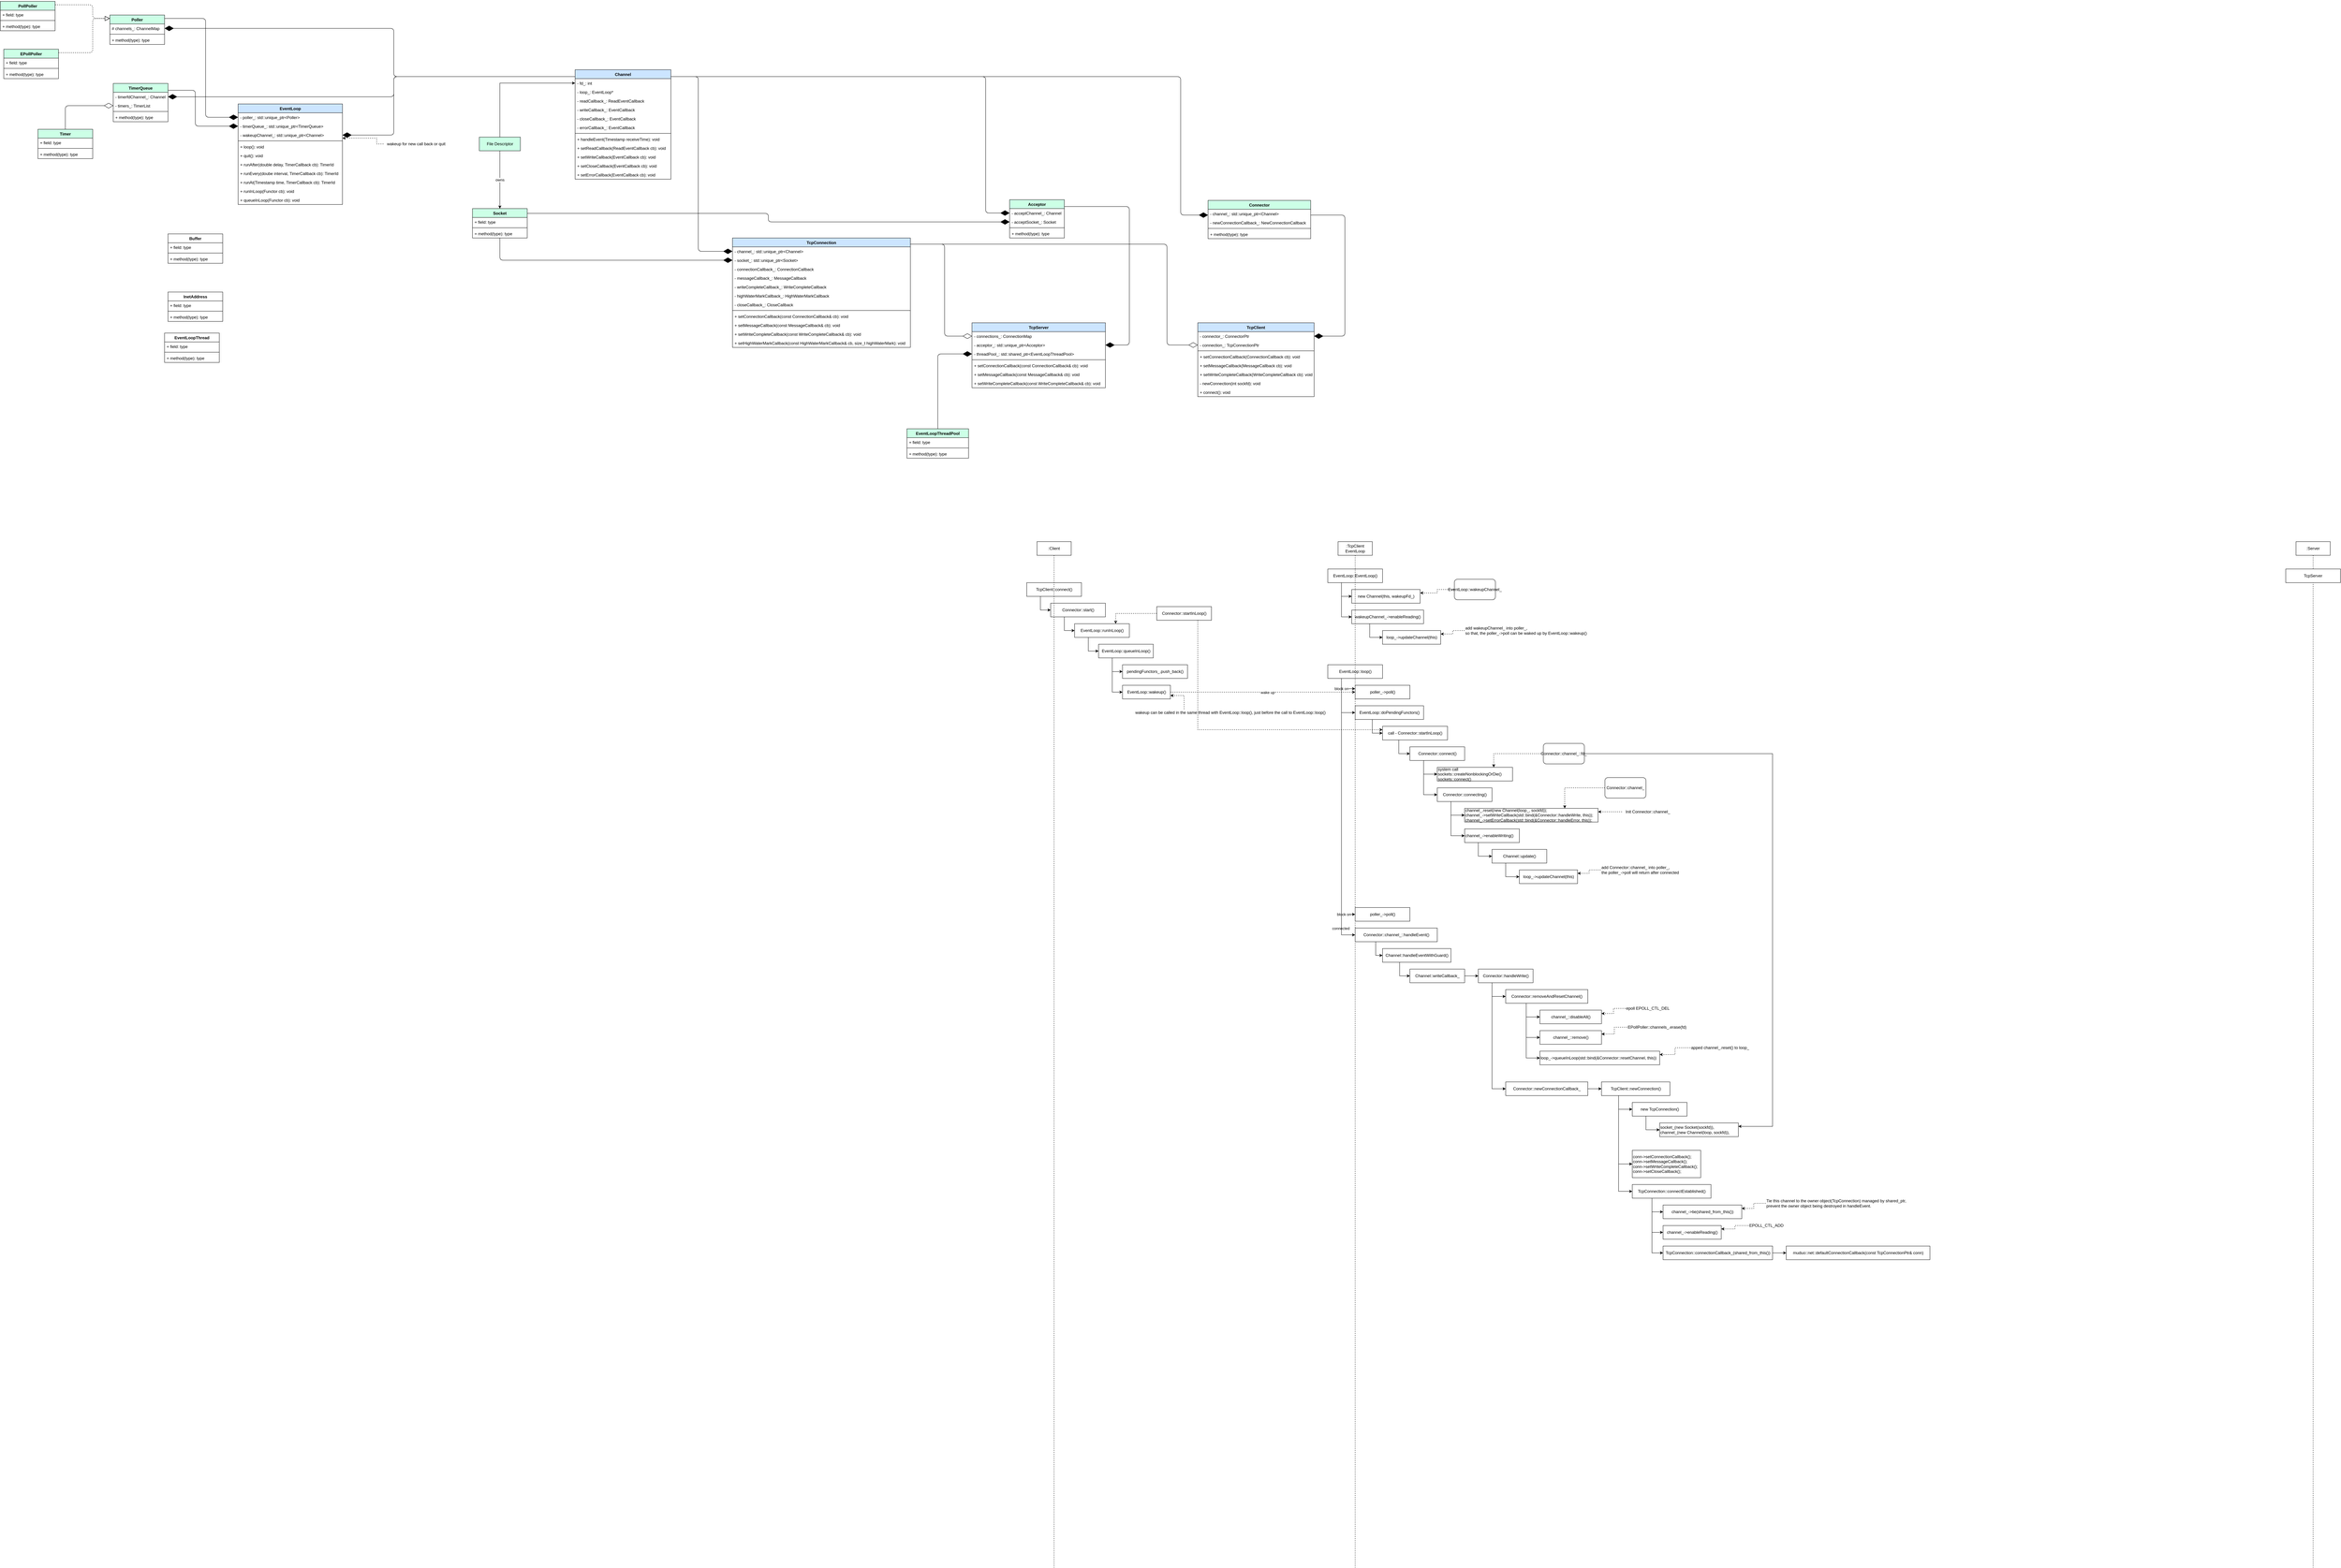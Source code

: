 <mxfile>
    <diagram id="jPKvV5iT3YLOxVD6vbvR" name="Page-1">
        <mxGraphModel dx="2867" dy="2103" grid="1" gridSize="10" guides="1" tooltips="1" connect="1" arrows="1" fold="1" page="0" pageScale="1" pageWidth="827" pageHeight="1169" math="0" shadow="0">
            <root>
                <mxCell id="0"/>
                <mxCell id="1" parent="0"/>
                <mxCell id="2" value="Buffer" style="swimlane;fontStyle=1;align=center;verticalAlign=top;childLayout=stackLayout;horizontal=1;startSize=26;horizontalStack=0;resizeParent=1;resizeParentMax=0;resizeLast=0;collapsible=1;marginBottom=0;" parent="1" vertex="1">
                    <mxGeometry x="-470" y="-300" width="160" height="86" as="geometry"/>
                </mxCell>
                <mxCell id="3" value="+ field: type" style="text;strokeColor=none;fillColor=none;align=left;verticalAlign=top;spacingLeft=4;spacingRight=4;overflow=hidden;rotatable=0;points=[[0,0.5],[1,0.5]];portConstraint=eastwest;" parent="2" vertex="1">
                    <mxGeometry y="26" width="160" height="26" as="geometry"/>
                </mxCell>
                <mxCell id="4" value="" style="line;strokeWidth=1;fillColor=none;align=left;verticalAlign=middle;spacingTop=-1;spacingLeft=3;spacingRight=3;rotatable=0;labelPosition=right;points=[];portConstraint=eastwest;" parent="2" vertex="1">
                    <mxGeometry y="52" width="160" height="8" as="geometry"/>
                </mxCell>
                <mxCell id="5" value="+ method(type): type" style="text;strokeColor=none;fillColor=none;align=left;verticalAlign=top;spacingLeft=4;spacingRight=4;overflow=hidden;rotatable=0;points=[[0,0.5],[1,0.5]];portConstraint=eastwest;" parent="2" vertex="1">
                    <mxGeometry y="60" width="160" height="26" as="geometry"/>
                </mxCell>
                <mxCell id="6" value="InetAddress" style="swimlane;fontStyle=1;align=center;verticalAlign=top;childLayout=stackLayout;horizontal=1;startSize=26;horizontalStack=0;resizeParent=1;resizeParentMax=0;resizeLast=0;collapsible=1;marginBottom=0;" parent="1" vertex="1">
                    <mxGeometry x="-470" y="-130" width="160" height="86" as="geometry"/>
                </mxCell>
                <mxCell id="7" value="+ field: type" style="text;strokeColor=none;fillColor=none;align=left;verticalAlign=top;spacingLeft=4;spacingRight=4;overflow=hidden;rotatable=0;points=[[0,0.5],[1,0.5]];portConstraint=eastwest;" parent="6" vertex="1">
                    <mxGeometry y="26" width="160" height="26" as="geometry"/>
                </mxCell>
                <mxCell id="8" value="" style="line;strokeWidth=1;fillColor=none;align=left;verticalAlign=middle;spacingTop=-1;spacingLeft=3;spacingRight=3;rotatable=0;labelPosition=right;points=[];portConstraint=eastwest;" parent="6" vertex="1">
                    <mxGeometry y="52" width="160" height="8" as="geometry"/>
                </mxCell>
                <mxCell id="9" value="+ method(type): type" style="text;strokeColor=none;fillColor=none;align=left;verticalAlign=top;spacingLeft=4;spacingRight=4;overflow=hidden;rotatable=0;points=[[0,0.5],[1,0.5]];portConstraint=eastwest;" parent="6" vertex="1">
                    <mxGeometry y="60" width="160" height="26" as="geometry"/>
                </mxCell>
                <mxCell id="10" value="EventLoop" style="swimlane;fontStyle=1;align=center;verticalAlign=top;childLayout=stackLayout;horizontal=1;startSize=26;horizontalStack=0;resizeParent=1;resizeParentMax=0;resizeLast=0;collapsible=1;marginBottom=0;fillColor=#CCE5FF;" parent="1" vertex="1">
                    <mxGeometry x="-265" y="-680" width="305" height="294" as="geometry"/>
                </mxCell>
                <mxCell id="11" value="- poller_: std::unique_ptr&lt;Poller&gt;" style="text;strokeColor=none;fillColor=none;align=left;verticalAlign=top;spacingLeft=4;spacingRight=4;overflow=hidden;rotatable=0;points=[[0,0.5],[1,0.5]];portConstraint=eastwest;" parent="10" vertex="1">
                    <mxGeometry y="26" width="305" height="26" as="geometry"/>
                </mxCell>
                <mxCell id="112" value="- timerQueue_: std::unique_ptr&lt;TimerQueue&gt;" style="text;strokeColor=none;fillColor=none;align=left;verticalAlign=top;spacingLeft=4;spacingRight=4;overflow=hidden;rotatable=0;points=[[0,0.5],[1,0.5]];portConstraint=eastwest;" parent="10" vertex="1">
                    <mxGeometry y="52" width="305" height="26" as="geometry"/>
                </mxCell>
                <mxCell id="113" value="- wakeupChannel_: std::unique_ptr&lt;Channel&gt;" style="text;strokeColor=none;fillColor=none;align=left;verticalAlign=top;spacingLeft=4;spacingRight=4;overflow=hidden;rotatable=0;points=[[0,0.5],[1,0.5]];portConstraint=eastwest;" parent="10" vertex="1">
                    <mxGeometry y="78" width="305" height="26" as="geometry"/>
                </mxCell>
                <mxCell id="12" value="" style="line;strokeWidth=1;fillColor=none;align=left;verticalAlign=middle;spacingTop=-1;spacingLeft=3;spacingRight=3;rotatable=0;labelPosition=right;points=[];portConstraint=eastwest;" parent="10" vertex="1">
                    <mxGeometry y="104" width="305" height="8" as="geometry"/>
                </mxCell>
                <mxCell id="13" value="+ loop(): void" style="text;strokeColor=none;fillColor=none;align=left;verticalAlign=top;spacingLeft=4;spacingRight=4;overflow=hidden;rotatable=0;points=[[0,0.5],[1,0.5]];portConstraint=eastwest;" parent="10" vertex="1">
                    <mxGeometry y="112" width="305" height="26" as="geometry"/>
                </mxCell>
                <mxCell id="111" value="+ quit(): void" style="text;strokeColor=none;fillColor=none;align=left;verticalAlign=top;spacingLeft=4;spacingRight=4;overflow=hidden;rotatable=0;points=[[0,0.5],[1,0.5]];portConstraint=eastwest;" parent="10" vertex="1">
                    <mxGeometry y="138" width="305" height="26" as="geometry"/>
                </mxCell>
                <mxCell id="106" value="+ runAfter(double delay, TimerCallback cb): TimerId" style="text;strokeColor=none;fillColor=none;align=left;verticalAlign=top;spacingLeft=4;spacingRight=4;overflow=hidden;rotatable=0;points=[[0,0.5],[1,0.5]];portConstraint=eastwest;" parent="10" vertex="1">
                    <mxGeometry y="164" width="305" height="26" as="geometry"/>
                </mxCell>
                <mxCell id="107" value="+ runEvery(doube interval, TimerCallback cb): TimerId" style="text;strokeColor=none;fillColor=none;align=left;verticalAlign=top;spacingLeft=4;spacingRight=4;overflow=hidden;rotatable=0;points=[[0,0.5],[1,0.5]];portConstraint=eastwest;" parent="10" vertex="1">
                    <mxGeometry y="190" width="305" height="26" as="geometry"/>
                </mxCell>
                <mxCell id="108" value="+ runAt(Timestamp time, TimerCallback cb): TimerId" style="text;strokeColor=none;fillColor=none;align=left;verticalAlign=top;spacingLeft=4;spacingRight=4;overflow=hidden;rotatable=0;points=[[0,0.5],[1,0.5]];portConstraint=eastwest;" parent="10" vertex="1">
                    <mxGeometry y="216" width="305" height="26" as="geometry"/>
                </mxCell>
                <mxCell id="109" value="+ runInLoop(Functor cb): void" style="text;strokeColor=none;fillColor=none;align=left;verticalAlign=top;spacingLeft=4;spacingRight=4;overflow=hidden;rotatable=0;points=[[0,0.5],[1,0.5]];portConstraint=eastwest;" parent="10" vertex="1">
                    <mxGeometry y="242" width="305" height="26" as="geometry"/>
                </mxCell>
                <mxCell id="110" value="+ queueInLoop(Functor cb): void" style="text;strokeColor=none;fillColor=none;align=left;verticalAlign=top;spacingLeft=4;spacingRight=4;overflow=hidden;rotatable=0;points=[[0,0.5],[1,0.5]];portConstraint=eastwest;" parent="10" vertex="1">
                    <mxGeometry y="268" width="305" height="26" as="geometry"/>
                </mxCell>
                <mxCell id="14" value="EventLoopThread" style="swimlane;fontStyle=1;align=center;verticalAlign=top;childLayout=stackLayout;horizontal=1;startSize=26;horizontalStack=0;resizeParent=1;resizeParentMax=0;resizeLast=0;collapsible=1;marginBottom=0;" parent="1" vertex="1">
                    <mxGeometry x="-480" y="-10" width="160" height="86" as="geometry"/>
                </mxCell>
                <mxCell id="15" value="+ field: type" style="text;strokeColor=none;fillColor=none;align=left;verticalAlign=top;spacingLeft=4;spacingRight=4;overflow=hidden;rotatable=0;points=[[0,0.5],[1,0.5]];portConstraint=eastwest;" parent="14" vertex="1">
                    <mxGeometry y="26" width="160" height="26" as="geometry"/>
                </mxCell>
                <mxCell id="16" value="" style="line;strokeWidth=1;fillColor=none;align=left;verticalAlign=middle;spacingTop=-1;spacingLeft=3;spacingRight=3;rotatable=0;labelPosition=right;points=[];portConstraint=eastwest;" parent="14" vertex="1">
                    <mxGeometry y="52" width="160" height="8" as="geometry"/>
                </mxCell>
                <mxCell id="17" value="+ method(type): type" style="text;strokeColor=none;fillColor=none;align=left;verticalAlign=top;spacingLeft=4;spacingRight=4;overflow=hidden;rotatable=0;points=[[0,0.5],[1,0.5]];portConstraint=eastwest;" parent="14" vertex="1">
                    <mxGeometry y="60" width="160" height="26" as="geometry"/>
                </mxCell>
                <mxCell id="18" value="TcpConnection" style="swimlane;fontStyle=1;align=center;verticalAlign=top;childLayout=stackLayout;horizontal=1;startSize=26;horizontalStack=0;resizeParent=1;resizeParentMax=0;resizeLast=0;collapsible=1;marginBottom=0;fillColor=#CCE5FF;" parent="1" vertex="1">
                    <mxGeometry x="1180" y="-288" width="520" height="320" as="geometry"/>
                </mxCell>
                <mxCell id="132" value="- channel_: std::unique_ptr&lt;Channel&gt;" style="text;strokeColor=none;fillColor=none;align=left;verticalAlign=top;spacingLeft=4;spacingRight=4;overflow=hidden;rotatable=0;points=[[0,0.5],[1,0.5]];portConstraint=eastwest;" parent="18" vertex="1">
                    <mxGeometry y="26" width="520" height="26" as="geometry"/>
                </mxCell>
                <mxCell id="19" value="- socket_: std::unique_ptr&lt;Socket&gt;" style="text;strokeColor=none;fillColor=none;align=left;verticalAlign=top;spacingLeft=4;spacingRight=4;overflow=hidden;rotatable=0;points=[[0,0.5],[1,0.5]];portConstraint=eastwest;" parent="18" vertex="1">
                    <mxGeometry y="52" width="520" height="26" as="geometry"/>
                </mxCell>
                <mxCell id="133" value="- connectionCallback_: ConnectionCallback" style="text;strokeColor=none;fillColor=none;align=left;verticalAlign=top;spacingLeft=4;spacingRight=4;overflow=hidden;rotatable=0;points=[[0,0.5],[1,0.5]];portConstraint=eastwest;" parent="18" vertex="1">
                    <mxGeometry y="78" width="520" height="26" as="geometry"/>
                </mxCell>
                <mxCell id="134" value="- messageCallback_: MessageCallback" style="text;strokeColor=none;fillColor=none;align=left;verticalAlign=top;spacingLeft=4;spacingRight=4;overflow=hidden;rotatable=0;points=[[0,0.5],[1,0.5]];portConstraint=eastwest;" parent="18" vertex="1">
                    <mxGeometry y="104" width="520" height="26" as="geometry"/>
                </mxCell>
                <mxCell id="135" value="- writeCompleteCallback_: WriteCompleteCallback" style="text;strokeColor=none;fillColor=none;align=left;verticalAlign=top;spacingLeft=4;spacingRight=4;overflow=hidden;rotatable=0;points=[[0,0.5],[1,0.5]];portConstraint=eastwest;" parent="18" vertex="1">
                    <mxGeometry y="130" width="520" height="26" as="geometry"/>
                </mxCell>
                <mxCell id="136" value="- highWaterMarkCallback_: HighWaterMarkCallback" style="text;strokeColor=none;fillColor=none;align=left;verticalAlign=top;spacingLeft=4;spacingRight=4;overflow=hidden;rotatable=0;points=[[0,0.5],[1,0.5]];portConstraint=eastwest;" parent="18" vertex="1">
                    <mxGeometry y="156" width="520" height="26" as="geometry"/>
                </mxCell>
                <mxCell id="137" value="- closeCallback_: CloseCallback" style="text;strokeColor=none;fillColor=none;align=left;verticalAlign=top;spacingLeft=4;spacingRight=4;overflow=hidden;rotatable=0;points=[[0,0.5],[1,0.5]];portConstraint=eastwest;" parent="18" vertex="1">
                    <mxGeometry y="182" width="520" height="26" as="geometry"/>
                </mxCell>
                <mxCell id="20" value="" style="line;strokeWidth=1;fillColor=none;align=left;verticalAlign=middle;spacingTop=-1;spacingLeft=3;spacingRight=3;rotatable=0;labelPosition=right;points=[];portConstraint=eastwest;" parent="18" vertex="1">
                    <mxGeometry y="208" width="520" height="8" as="geometry"/>
                </mxCell>
                <mxCell id="21" value="+ setConnectionCallback(const ConnectionCallback&amp; cb): void" style="text;strokeColor=none;fillColor=none;align=left;verticalAlign=top;spacingLeft=4;spacingRight=4;overflow=hidden;rotatable=0;points=[[0,0.5],[1,0.5]];portConstraint=eastwest;" parent="18" vertex="1">
                    <mxGeometry y="216" width="520" height="26" as="geometry"/>
                </mxCell>
                <mxCell id="138" value="+ setMessageCallback(const MessageCallback&amp; cb): void" style="text;strokeColor=none;fillColor=none;align=left;verticalAlign=top;spacingLeft=4;spacingRight=4;overflow=hidden;rotatable=0;points=[[0,0.5],[1,0.5]];portConstraint=eastwest;" parent="18" vertex="1">
                    <mxGeometry y="242" width="520" height="26" as="geometry"/>
                </mxCell>
                <mxCell id="139" value="+ setWriteCompleteCallback(const WriteCompleteCallback&amp; cb): void" style="text;strokeColor=none;fillColor=none;align=left;verticalAlign=top;spacingLeft=4;spacingRight=4;overflow=hidden;rotatable=0;points=[[0,0.5],[1,0.5]];portConstraint=eastwest;" parent="18" vertex="1">
                    <mxGeometry y="268" width="520" height="26" as="geometry"/>
                </mxCell>
                <mxCell id="140" value="+ setHighWaterMarkCallback(const HighWaterMarkCallback&amp; cb, size_t highWaterMark): void" style="text;strokeColor=none;fillColor=none;align=left;verticalAlign=top;spacingLeft=4;spacingRight=4;overflow=hidden;rotatable=0;points=[[0,0.5],[1,0.5]];portConstraint=eastwest;" parent="18" vertex="1">
                    <mxGeometry y="294" width="520" height="26" as="geometry"/>
                </mxCell>
                <mxCell id="22" value="TcpClient" style="swimlane;fontStyle=1;align=center;verticalAlign=top;childLayout=stackLayout;horizontal=1;startSize=26;horizontalStack=0;resizeParent=1;resizeParentMax=0;resizeLast=0;collapsible=1;marginBottom=0;fillColor=#CCE5FF;" parent="1" vertex="1">
                    <mxGeometry x="2540" y="-40" width="340" height="216" as="geometry"/>
                </mxCell>
                <mxCell id="23" value="- connector_: ConnectorPtr" style="text;strokeColor=none;fillColor=none;align=left;verticalAlign=top;spacingLeft=4;spacingRight=4;overflow=hidden;rotatable=0;points=[[0,0.5],[1,0.5]];portConstraint=eastwest;" parent="22" vertex="1">
                    <mxGeometry y="26" width="340" height="26" as="geometry"/>
                </mxCell>
                <mxCell id="146" value="- connection_: TcpConnectionPtr" style="text;strokeColor=none;fillColor=none;align=left;verticalAlign=top;spacingLeft=4;spacingRight=4;overflow=hidden;rotatable=0;points=[[0,0.5],[1,0.5]];portConstraint=eastwest;" parent="22" vertex="1">
                    <mxGeometry y="52" width="340" height="26" as="geometry"/>
                </mxCell>
                <mxCell id="24" value="" style="line;strokeWidth=1;fillColor=none;align=left;verticalAlign=middle;spacingTop=-1;spacingLeft=3;spacingRight=3;rotatable=0;labelPosition=right;points=[];portConstraint=eastwest;" parent="22" vertex="1">
                    <mxGeometry y="78" width="340" height="8" as="geometry"/>
                </mxCell>
                <mxCell id="25" value="+ setConnectionCallback(ConnectionCallback cb): void" style="text;strokeColor=none;fillColor=none;align=left;verticalAlign=top;spacingLeft=4;spacingRight=4;overflow=hidden;rotatable=0;points=[[0,0.5],[1,0.5]];portConstraint=eastwest;" parent="22" vertex="1">
                    <mxGeometry y="86" width="340" height="26" as="geometry"/>
                </mxCell>
                <mxCell id="148" value="+ setMessageCallback(MessageCallback cb): void" style="text;strokeColor=none;fillColor=none;align=left;verticalAlign=top;spacingLeft=4;spacingRight=4;overflow=hidden;rotatable=0;points=[[0,0.5],[1,0.5]];portConstraint=eastwest;" parent="22" vertex="1">
                    <mxGeometry y="112" width="340" height="26" as="geometry"/>
                </mxCell>
                <mxCell id="149" value="+ setWriteCompleteCallback(WriteCompleteCallback cb): void" style="text;strokeColor=none;fillColor=none;align=left;verticalAlign=top;spacingLeft=4;spacingRight=4;overflow=hidden;rotatable=0;points=[[0,0.5],[1,0.5]];portConstraint=eastwest;" parent="22" vertex="1">
                    <mxGeometry y="138" width="340" height="26" as="geometry"/>
                </mxCell>
                <mxCell id="154" value="- newConnection(int sockfd): void" style="text;strokeColor=none;fillColor=none;align=left;verticalAlign=top;spacingLeft=4;spacingRight=4;overflow=hidden;rotatable=0;points=[[0,0.5],[1,0.5]];portConstraint=eastwest;" parent="22" vertex="1">
                    <mxGeometry y="164" width="340" height="26" as="geometry"/>
                </mxCell>
                <mxCell id="162" value="+ connect(): void" style="text;strokeColor=none;fillColor=none;align=left;verticalAlign=top;spacingLeft=4;spacingRight=4;overflow=hidden;rotatable=0;points=[[0,0.5],[1,0.5]];portConstraint=eastwest;" parent="22" vertex="1">
                    <mxGeometry y="190" width="340" height="26" as="geometry"/>
                </mxCell>
                <mxCell id="26" value="TcpServer" style="swimlane;fontStyle=1;align=center;verticalAlign=top;childLayout=stackLayout;horizontal=1;startSize=26;horizontalStack=0;resizeParent=1;resizeParentMax=0;resizeLast=0;collapsible=1;marginBottom=0;fillColor=#CCE5FF;" parent="1" vertex="1">
                    <mxGeometry x="1880" y="-40" width="390" height="190" as="geometry"/>
                </mxCell>
                <mxCell id="27" value="- connections_: ConnectionMap" style="text;strokeColor=none;fillColor=none;align=left;verticalAlign=top;spacingLeft=4;spacingRight=4;overflow=hidden;rotatable=0;points=[[0,0.5],[1,0.5]];portConstraint=eastwest;" parent="26" vertex="1">
                    <mxGeometry y="26" width="390" height="26" as="geometry"/>
                </mxCell>
                <mxCell id="144" value="- acceptor_: std::unique_ptr&lt;Acceptor&gt;" style="text;strokeColor=none;fillColor=none;align=left;verticalAlign=top;spacingLeft=4;spacingRight=4;overflow=hidden;rotatable=0;points=[[0,0.5],[1,0.5]];portConstraint=eastwest;" parent="26" vertex="1">
                    <mxGeometry y="52" width="390" height="26" as="geometry"/>
                </mxCell>
                <mxCell id="158" value="- threadPool_: std::shared_ptr&lt;EventLoopThreadPool&gt;" style="text;strokeColor=none;fillColor=none;align=left;verticalAlign=top;spacingLeft=4;spacingRight=4;overflow=hidden;rotatable=0;points=[[0,0.5],[1,0.5]];portConstraint=eastwest;" parent="26" vertex="1">
                    <mxGeometry y="78" width="390" height="26" as="geometry"/>
                </mxCell>
                <mxCell id="28" value="" style="line;strokeWidth=1;fillColor=none;align=left;verticalAlign=middle;spacingTop=-1;spacingLeft=3;spacingRight=3;rotatable=0;labelPosition=right;points=[];portConstraint=eastwest;" parent="26" vertex="1">
                    <mxGeometry y="104" width="390" height="8" as="geometry"/>
                </mxCell>
                <mxCell id="29" value="+ setConnectionCallback(const ConnectionCallback&amp; cb): void" style="text;strokeColor=none;fillColor=none;align=left;verticalAlign=top;spacingLeft=4;spacingRight=4;overflow=hidden;rotatable=0;points=[[0,0.5],[1,0.5]];portConstraint=eastwest;" parent="26" vertex="1">
                    <mxGeometry y="112" width="390" height="26" as="geometry"/>
                </mxCell>
                <mxCell id="141" value="+ setMessageCallback(const MessageCallback&amp; cb): void" style="text;strokeColor=none;fillColor=none;align=left;verticalAlign=top;spacingLeft=4;spacingRight=4;overflow=hidden;rotatable=0;points=[[0,0.5],[1,0.5]];portConstraint=eastwest;" parent="26" vertex="1">
                    <mxGeometry y="138" width="390" height="26" as="geometry"/>
                </mxCell>
                <mxCell id="142" value="+ setWriteCompleteCallback(const WriteCompleteCallback&amp; cb): void" style="text;strokeColor=none;fillColor=none;align=left;verticalAlign=top;spacingLeft=4;spacingRight=4;overflow=hidden;rotatable=0;points=[[0,0.5],[1,0.5]];portConstraint=eastwest;" parent="26" vertex="1">
                    <mxGeometry y="164" width="390" height="26" as="geometry"/>
                </mxCell>
                <mxCell id="30" value="Channel" style="swimlane;fontStyle=1;align=center;verticalAlign=top;childLayout=stackLayout;horizontal=1;startSize=26;horizontalStack=0;resizeParent=1;resizeParentMax=0;resizeLast=0;collapsible=1;marginBottom=0;fillColor=#CCE5FF;" parent="1" vertex="1">
                    <mxGeometry x="720" y="-780" width="280" height="320" as="geometry"/>
                </mxCell>
                <mxCell id="31" value="- fd_: int" style="text;strokeColor=none;fillColor=none;align=left;verticalAlign=top;spacingLeft=4;spacingRight=4;overflow=hidden;rotatable=0;points=[[0,0.5],[1,0.5]];portConstraint=eastwest;" parent="30" vertex="1">
                    <mxGeometry y="26" width="280" height="26" as="geometry"/>
                </mxCell>
                <mxCell id="114" value="- loop_: EventLoop*" style="text;strokeColor=none;fillColor=none;align=left;verticalAlign=top;spacingLeft=4;spacingRight=4;overflow=hidden;rotatable=0;points=[[0,0.5],[1,0.5]];portConstraint=eastwest;" parent="30" vertex="1">
                    <mxGeometry y="52" width="280" height="26" as="geometry"/>
                </mxCell>
                <mxCell id="115" value="- readCallback_: ReadEventCallback" style="text;strokeColor=none;fillColor=none;align=left;verticalAlign=top;spacingLeft=4;spacingRight=4;overflow=hidden;rotatable=0;points=[[0,0.5],[1,0.5]];portConstraint=eastwest;" parent="30" vertex="1">
                    <mxGeometry y="78" width="280" height="26" as="geometry"/>
                </mxCell>
                <mxCell id="116" value="- writeCallback_: EventCallback" style="text;strokeColor=none;fillColor=none;align=left;verticalAlign=top;spacingLeft=4;spacingRight=4;overflow=hidden;rotatable=0;points=[[0,0.5],[1,0.5]];portConstraint=eastwest;" parent="30" vertex="1">
                    <mxGeometry y="104" width="280" height="26" as="geometry"/>
                </mxCell>
                <mxCell id="117" value="- closeCallback_: EventCallback" style="text;strokeColor=none;fillColor=none;align=left;verticalAlign=top;spacingLeft=4;spacingRight=4;overflow=hidden;rotatable=0;points=[[0,0.5],[1,0.5]];portConstraint=eastwest;" parent="30" vertex="1">
                    <mxGeometry y="130" width="280" height="26" as="geometry"/>
                </mxCell>
                <mxCell id="118" value="- errorCallback_: EventCallback" style="text;strokeColor=none;fillColor=none;align=left;verticalAlign=top;spacingLeft=4;spacingRight=4;overflow=hidden;rotatable=0;points=[[0,0.5],[1,0.5]];portConstraint=eastwest;" parent="30" vertex="1">
                    <mxGeometry y="156" width="280" height="26" as="geometry"/>
                </mxCell>
                <mxCell id="32" value="" style="line;strokeWidth=1;fillColor=none;align=left;verticalAlign=middle;spacingTop=-1;spacingLeft=3;spacingRight=3;rotatable=0;labelPosition=right;points=[];portConstraint=eastwest;" parent="30" vertex="1">
                    <mxGeometry y="182" width="280" height="8" as="geometry"/>
                </mxCell>
                <mxCell id="126" value="+ handleEvent(Timestamp receiveTime): void" style="text;strokeColor=none;fillColor=none;align=left;verticalAlign=top;spacingLeft=4;spacingRight=4;overflow=hidden;rotatable=0;points=[[0,0.5],[1,0.5]];portConstraint=eastwest;" parent="30" vertex="1">
                    <mxGeometry y="190" width="280" height="26" as="geometry"/>
                </mxCell>
                <mxCell id="33" value="+ setReadCallback(ReadEventCallback cb): void" style="text;strokeColor=none;fillColor=none;align=left;verticalAlign=top;spacingLeft=4;spacingRight=4;overflow=hidden;rotatable=0;points=[[0,0.5],[1,0.5]];portConstraint=eastwest;" parent="30" vertex="1">
                    <mxGeometry y="216" width="280" height="26" as="geometry"/>
                </mxCell>
                <mxCell id="119" value="+ setWriteCallback(EventCallback cb): void" style="text;strokeColor=none;fillColor=none;align=left;verticalAlign=top;spacingLeft=4;spacingRight=4;overflow=hidden;rotatable=0;points=[[0,0.5],[1,0.5]];portConstraint=eastwest;" parent="30" vertex="1">
                    <mxGeometry y="242" width="280" height="26" as="geometry"/>
                </mxCell>
                <mxCell id="120" value="+ setCloseCallback(EventCallback cb): void" style="text;strokeColor=none;fillColor=none;align=left;verticalAlign=top;spacingLeft=4;spacingRight=4;overflow=hidden;rotatable=0;points=[[0,0.5],[1,0.5]];portConstraint=eastwest;" parent="30" vertex="1">
                    <mxGeometry y="268" width="280" height="26" as="geometry"/>
                </mxCell>
                <mxCell id="121" value="+ setErrorCallback(EventCallback cb): void" style="text;strokeColor=none;fillColor=none;align=left;verticalAlign=top;spacingLeft=4;spacingRight=4;overflow=hidden;rotatable=0;points=[[0,0.5],[1,0.5]];portConstraint=eastwest;" parent="30" vertex="1">
                    <mxGeometry y="294" width="280" height="26" as="geometry"/>
                </mxCell>
                <mxCell id="34" value="Acceptor" style="swimlane;fontStyle=1;align=center;verticalAlign=top;childLayout=stackLayout;horizontal=1;startSize=26;horizontalStack=0;resizeParent=1;resizeParentMax=0;resizeLast=0;collapsible=1;marginBottom=0;fillColor=#CCFFE6;" parent="1" vertex="1">
                    <mxGeometry x="1990" y="-400" width="160" height="112" as="geometry"/>
                </mxCell>
                <mxCell id="35" value="- acceptChannel_: Channel" style="text;strokeColor=none;fillColor=none;align=left;verticalAlign=top;spacingLeft=4;spacingRight=4;overflow=hidden;rotatable=0;points=[[0,0.5],[1,0.5]];portConstraint=eastwest;" parent="34" vertex="1">
                    <mxGeometry y="26" width="160" height="26" as="geometry"/>
                </mxCell>
                <mxCell id="145" value="- acceptSocket_: Socket" style="text;strokeColor=none;fillColor=none;align=left;verticalAlign=top;spacingLeft=4;spacingRight=4;overflow=hidden;rotatable=0;points=[[0,0.5],[1,0.5]];portConstraint=eastwest;" parent="34" vertex="1">
                    <mxGeometry y="52" width="160" height="26" as="geometry"/>
                </mxCell>
                <mxCell id="36" value="" style="line;strokeWidth=1;fillColor=none;align=left;verticalAlign=middle;spacingTop=-1;spacingLeft=3;spacingRight=3;rotatable=0;labelPosition=right;points=[];portConstraint=eastwest;" parent="34" vertex="1">
                    <mxGeometry y="78" width="160" height="8" as="geometry"/>
                </mxCell>
                <mxCell id="37" value="+ method(type): type" style="text;strokeColor=none;fillColor=none;align=left;verticalAlign=top;spacingLeft=4;spacingRight=4;overflow=hidden;rotatable=0;points=[[0,0.5],[1,0.5]];portConstraint=eastwest;" parent="34" vertex="1">
                    <mxGeometry y="86" width="160" height="26" as="geometry"/>
                </mxCell>
                <mxCell id="38" value="Connector" style="swimlane;fontStyle=1;align=center;verticalAlign=top;childLayout=stackLayout;horizontal=1;startSize=26;horizontalStack=0;resizeParent=1;resizeParentMax=0;resizeLast=0;collapsible=1;marginBottom=0;fillColor=#CCFFE6;" parent="1" vertex="1">
                    <mxGeometry x="2570" y="-398" width="300" height="112" as="geometry"/>
                </mxCell>
                <mxCell id="39" value="- channel_: std::unique_ptr&lt;Channel&gt;" style="text;strokeColor=none;fillColor=none;align=left;verticalAlign=top;spacingLeft=4;spacingRight=4;overflow=hidden;rotatable=0;points=[[0,0.5],[1,0.5]];portConstraint=eastwest;" parent="38" vertex="1">
                    <mxGeometry y="26" width="300" height="26" as="geometry"/>
                </mxCell>
                <mxCell id="150" value="- newConnectionCallback_: NewConnectionCallback" style="text;strokeColor=none;fillColor=none;align=left;verticalAlign=top;spacingLeft=4;spacingRight=4;overflow=hidden;rotatable=0;points=[[0,0.5],[1,0.5]];portConstraint=eastwest;" parent="38" vertex="1">
                    <mxGeometry y="52" width="300" height="26" as="geometry"/>
                </mxCell>
                <mxCell id="40" value="" style="line;strokeWidth=1;fillColor=none;align=left;verticalAlign=middle;spacingTop=-1;spacingLeft=3;spacingRight=3;rotatable=0;labelPosition=right;points=[];portConstraint=eastwest;" parent="38" vertex="1">
                    <mxGeometry y="78" width="300" height="8" as="geometry"/>
                </mxCell>
                <mxCell id="41" value="+ method(type): type" style="text;strokeColor=none;fillColor=none;align=left;verticalAlign=top;spacingLeft=4;spacingRight=4;overflow=hidden;rotatable=0;points=[[0,0.5],[1,0.5]];portConstraint=eastwest;" parent="38" vertex="1">
                    <mxGeometry y="86" width="300" height="26" as="geometry"/>
                </mxCell>
                <mxCell id="46" value="TimerQueue" style="swimlane;fontStyle=1;align=center;verticalAlign=top;childLayout=stackLayout;horizontal=1;startSize=26;horizontalStack=0;resizeParent=1;resizeParentMax=0;resizeLast=0;collapsible=1;marginBottom=0;fillColor=#CCFFE6;" parent="1" vertex="1">
                    <mxGeometry x="-630" y="-740" width="160" height="112" as="geometry"/>
                </mxCell>
                <mxCell id="47" value="- timerfdChannel_: Channel" style="text;strokeColor=none;fillColor=none;align=left;verticalAlign=top;spacingLeft=4;spacingRight=4;overflow=hidden;rotatable=0;points=[[0,0.5],[1,0.5]];portConstraint=eastwest;" parent="46" vertex="1">
                    <mxGeometry y="26" width="160" height="26" as="geometry"/>
                </mxCell>
                <mxCell id="156" value="- timers_: TimerList" style="text;strokeColor=none;fillColor=none;align=left;verticalAlign=top;spacingLeft=4;spacingRight=4;overflow=hidden;rotatable=0;points=[[0,0.5],[1,0.5]];portConstraint=eastwest;" parent="46" vertex="1">
                    <mxGeometry y="52" width="160" height="26" as="geometry"/>
                </mxCell>
                <mxCell id="48" value="" style="line;strokeWidth=1;fillColor=none;align=left;verticalAlign=middle;spacingTop=-1;spacingLeft=3;spacingRight=3;rotatable=0;labelPosition=right;points=[];portConstraint=eastwest;" parent="46" vertex="1">
                    <mxGeometry y="78" width="160" height="8" as="geometry"/>
                </mxCell>
                <mxCell id="49" value="+ method(type): type" style="text;strokeColor=none;fillColor=none;align=left;verticalAlign=top;spacingLeft=4;spacingRight=4;overflow=hidden;rotatable=0;points=[[0,0.5],[1,0.5]];portConstraint=eastwest;" parent="46" vertex="1">
                    <mxGeometry y="86" width="160" height="26" as="geometry"/>
                </mxCell>
                <mxCell id="52" value="" style="endArrow=diamondThin;endFill=1;endSize=24;html=1;edgeStyle=orthogonalEdgeStyle;" parent="1" source="30" target="35" edge="1">
                    <mxGeometry width="160" relative="1" as="geometry">
                        <mxPoint x="-50" y="540" as="sourcePoint"/>
                        <mxPoint x="1960" y="-390" as="targetPoint"/>
                        <Array as="points">
                            <mxPoint x="1920" y="-760"/>
                            <mxPoint x="1920" y="-361"/>
                        </Array>
                    </mxGeometry>
                </mxCell>
                <mxCell id="53" value="" style="endArrow=diamondThin;endFill=1;endSize=24;html=1;edgeStyle=orthogonalEdgeStyle;entryX=0;entryY=0.5;entryDx=0;entryDy=0;" parent="1" source="30" target="132" edge="1">
                    <mxGeometry width="160" relative="1" as="geometry">
                        <mxPoint x="-30" y="410" as="sourcePoint"/>
                        <mxPoint x="1190" y="-460" as="targetPoint"/>
                        <Array as="points">
                            <mxPoint x="1080" y="-760"/>
                            <mxPoint x="1080" y="-249"/>
                        </Array>
                    </mxGeometry>
                </mxCell>
                <mxCell id="54" value="" style="endArrow=diamondThin;endFill=1;endSize=24;html=1;edgeStyle=orthogonalEdgeStyle;" parent="1" source="30" target="47" edge="1">
                    <mxGeometry width="160" relative="1" as="geometry">
                        <mxPoint x="-20" y="420" as="sourcePoint"/>
                        <mxPoint x="140" y="420" as="targetPoint"/>
                        <Array as="points">
                            <mxPoint x="190" y="-760"/>
                            <mxPoint x="190" y="-701"/>
                        </Array>
                    </mxGeometry>
                </mxCell>
                <mxCell id="55" value="" style="endArrow=diamondThin;endFill=1;endSize=24;html=1;entryX=1;entryY=0.5;entryDx=0;entryDy=0;fillColor=#CCE5FF;edgeStyle=orthogonalEdgeStyle;" parent="1" source="30" target="113" edge="1">
                    <mxGeometry width="160" relative="1" as="geometry">
                        <mxPoint x="-10" y="430" as="sourcePoint"/>
                        <mxPoint x="150" y="430" as="targetPoint"/>
                        <Array as="points">
                            <mxPoint x="190" y="-760"/>
                            <mxPoint x="190" y="-589"/>
                        </Array>
                    </mxGeometry>
                </mxCell>
                <mxCell id="56" value="" style="endArrow=diamondThin;endFill=1;endSize=24;html=1;edgeStyle=orthogonalEdgeStyle;" parent="1" source="30" target="39" edge="1">
                    <mxGeometry width="160" relative="1" as="geometry">
                        <mxPoint y="440" as="sourcePoint"/>
                        <mxPoint x="160" y="440" as="targetPoint"/>
                        <Array as="points">
                            <mxPoint x="2490" y="-760"/>
                            <mxPoint x="2490" y="-355"/>
                        </Array>
                    </mxGeometry>
                </mxCell>
                <mxCell id="57" value="Socket" style="swimlane;fontStyle=1;align=center;verticalAlign=top;childLayout=stackLayout;horizontal=1;startSize=26;horizontalStack=0;resizeParent=1;resizeParentMax=0;resizeLast=0;collapsible=1;marginBottom=0;fillColor=#CCFFE6;" parent="1" vertex="1">
                    <mxGeometry x="420" y="-374" width="160" height="86" as="geometry"/>
                </mxCell>
                <mxCell id="58" value="+ field: type" style="text;strokeColor=none;fillColor=none;align=left;verticalAlign=top;spacingLeft=4;spacingRight=4;overflow=hidden;rotatable=0;points=[[0,0.5],[1,0.5]];portConstraint=eastwest;" parent="57" vertex="1">
                    <mxGeometry y="26" width="160" height="26" as="geometry"/>
                </mxCell>
                <mxCell id="59" value="" style="line;strokeWidth=1;fillColor=none;align=left;verticalAlign=middle;spacingTop=-1;spacingLeft=3;spacingRight=3;rotatable=0;labelPosition=right;points=[];portConstraint=eastwest;" parent="57" vertex="1">
                    <mxGeometry y="52" width="160" height="8" as="geometry"/>
                </mxCell>
                <mxCell id="60" value="+ method(type): type" style="text;strokeColor=none;fillColor=none;align=left;verticalAlign=top;spacingLeft=4;spacingRight=4;overflow=hidden;rotatable=0;points=[[0,0.5],[1,0.5]];portConstraint=eastwest;" parent="57" vertex="1">
                    <mxGeometry y="60" width="160" height="26" as="geometry"/>
                </mxCell>
                <mxCell id="61" value="" style="endArrow=diamondThin;endFill=1;endSize=24;html=1;edgeStyle=orthogonalEdgeStyle;" parent="1" source="68" target="11" edge="1">
                    <mxGeometry width="160" relative="1" as="geometry">
                        <mxPoint x="-45" y="150" as="sourcePoint"/>
                        <mxPoint x="115" y="150" as="targetPoint"/>
                        <Array as="points">
                            <mxPoint x="-360" y="-930"/>
                            <mxPoint x="-360" y="-641"/>
                        </Array>
                    </mxGeometry>
                </mxCell>
                <mxCell id="62" value="" style="endArrow=diamondThin;endFill=1;endSize=24;html=1;edgeStyle=orthogonalEdgeStyle;" parent="1" source="57" target="145" edge="1">
                    <mxGeometry width="160" relative="1" as="geometry">
                        <mxPoint x="-20" y="420" as="sourcePoint"/>
                        <mxPoint x="140" y="420" as="targetPoint"/>
                        <Array as="points">
                            <mxPoint x="1285" y="-360"/>
                            <mxPoint x="1285" y="-335"/>
                        </Array>
                    </mxGeometry>
                </mxCell>
                <mxCell id="63" value="" style="endArrow=diamondThin;endFill=1;endSize=24;html=1;edgeStyle=orthogonalEdgeStyle;" parent="1" source="57" target="19" edge="1">
                    <mxGeometry width="160" relative="1" as="geometry">
                        <mxPoint x="390" y="740" as="sourcePoint"/>
                        <mxPoint x="150" y="430" as="targetPoint"/>
                    </mxGeometry>
                </mxCell>
                <mxCell id="68" value="Poller" style="swimlane;fontStyle=1;align=center;verticalAlign=top;childLayout=stackLayout;horizontal=1;startSize=26;horizontalStack=0;resizeParent=1;resizeParentMax=0;resizeLast=0;collapsible=1;marginBottom=0;fillColor=#CCFFE6;" parent="1" vertex="1">
                    <mxGeometry x="-640" y="-940" width="160" height="86" as="geometry"/>
                </mxCell>
                <mxCell id="69" value="# channels_: ChannelMap" style="text;strokeColor=none;fillColor=none;align=left;verticalAlign=top;spacingLeft=4;spacingRight=4;overflow=hidden;rotatable=0;points=[[0,0.5],[1,0.5]];portConstraint=eastwest;" parent="68" vertex="1">
                    <mxGeometry y="26" width="160" height="26" as="geometry"/>
                </mxCell>
                <mxCell id="70" value="" style="line;strokeWidth=1;fillColor=none;align=left;verticalAlign=middle;spacingTop=-1;spacingLeft=3;spacingRight=3;rotatable=0;labelPosition=right;points=[];portConstraint=eastwest;" parent="68" vertex="1">
                    <mxGeometry y="52" width="160" height="8" as="geometry"/>
                </mxCell>
                <mxCell id="71" value="+ method(type): type" style="text;strokeColor=none;fillColor=none;align=left;verticalAlign=top;spacingLeft=4;spacingRight=4;overflow=hidden;rotatable=0;points=[[0,0.5],[1,0.5]];portConstraint=eastwest;" parent="68" vertex="1">
                    <mxGeometry y="60" width="160" height="26" as="geometry"/>
                </mxCell>
                <mxCell id="72" value="PollPoller" style="swimlane;fontStyle=1;align=center;verticalAlign=top;childLayout=stackLayout;horizontal=1;startSize=26;horizontalStack=0;resizeParent=1;resizeParentMax=0;resizeLast=0;collapsible=1;marginBottom=0;fillColor=#CCFFE6;" parent="1" vertex="1">
                    <mxGeometry x="-960" y="-980" width="160" height="86" as="geometry"/>
                </mxCell>
                <mxCell id="73" value="+ field: type" style="text;strokeColor=none;fillColor=none;align=left;verticalAlign=top;spacingLeft=4;spacingRight=4;overflow=hidden;rotatable=0;points=[[0,0.5],[1,0.5]];portConstraint=eastwest;" parent="72" vertex="1">
                    <mxGeometry y="26" width="160" height="26" as="geometry"/>
                </mxCell>
                <mxCell id="74" value="" style="line;strokeWidth=1;fillColor=none;align=left;verticalAlign=middle;spacingTop=-1;spacingLeft=3;spacingRight=3;rotatable=0;labelPosition=right;points=[];portConstraint=eastwest;" parent="72" vertex="1">
                    <mxGeometry y="52" width="160" height="8" as="geometry"/>
                </mxCell>
                <mxCell id="75" value="+ method(type): type" style="text;strokeColor=none;fillColor=none;align=left;verticalAlign=top;spacingLeft=4;spacingRight=4;overflow=hidden;rotatable=0;points=[[0,0.5],[1,0.5]];portConstraint=eastwest;" parent="72" vertex="1">
                    <mxGeometry y="60" width="160" height="26" as="geometry"/>
                </mxCell>
                <mxCell id="76" value="EPollPoller" style="swimlane;fontStyle=1;align=center;verticalAlign=top;childLayout=stackLayout;horizontal=1;startSize=26;horizontalStack=0;resizeParent=1;resizeParentMax=0;resizeLast=0;collapsible=1;marginBottom=0;fillColor=#CCFFE6;" parent="1" vertex="1">
                    <mxGeometry x="-950" y="-840" width="160" height="86" as="geometry"/>
                </mxCell>
                <mxCell id="77" value="+ field: type" style="text;strokeColor=none;fillColor=none;align=left;verticalAlign=top;spacingLeft=4;spacingRight=4;overflow=hidden;rotatable=0;points=[[0,0.5],[1,0.5]];portConstraint=eastwest;" parent="76" vertex="1">
                    <mxGeometry y="26" width="160" height="26" as="geometry"/>
                </mxCell>
                <mxCell id="78" value="" style="line;strokeWidth=1;fillColor=none;align=left;verticalAlign=middle;spacingTop=-1;spacingLeft=3;spacingRight=3;rotatable=0;labelPosition=right;points=[];portConstraint=eastwest;" parent="76" vertex="1">
                    <mxGeometry y="52" width="160" height="8" as="geometry"/>
                </mxCell>
                <mxCell id="79" value="+ method(type): type" style="text;strokeColor=none;fillColor=none;align=left;verticalAlign=top;spacingLeft=4;spacingRight=4;overflow=hidden;rotatable=0;points=[[0,0.5],[1,0.5]];portConstraint=eastwest;" parent="76" vertex="1">
                    <mxGeometry y="60" width="160" height="26" as="geometry"/>
                </mxCell>
                <mxCell id="80" value="" style="endArrow=block;dashed=1;endFill=0;endSize=12;html=1;edgeStyle=orthogonalEdgeStyle;" parent="1" source="72" target="68" edge="1">
                    <mxGeometry width="160" relative="1" as="geometry">
                        <mxPoint x="-330" y="-390" as="sourcePoint"/>
                        <mxPoint x="-170" y="-390" as="targetPoint"/>
                        <Array as="points">
                            <mxPoint x="-690" y="-970"/>
                            <mxPoint x="-690" y="-930"/>
                        </Array>
                    </mxGeometry>
                </mxCell>
                <mxCell id="81" value="" style="endArrow=block;dashed=1;endFill=0;endSize=12;html=1;edgeStyle=orthogonalEdgeStyle;" parent="1" source="76" target="68" edge="1">
                    <mxGeometry width="160" relative="1" as="geometry">
                        <mxPoint x="-220" y="-340" as="sourcePoint"/>
                        <mxPoint x="-90" y="-414" as="targetPoint"/>
                        <Array as="points">
                            <mxPoint x="-690" y="-830"/>
                            <mxPoint x="-690" y="-930"/>
                        </Array>
                    </mxGeometry>
                </mxCell>
                <mxCell id="83" value="" style="endArrow=diamondThin;endFill=1;endSize=24;html=1;edgeStyle=orthogonalEdgeStyle;" parent="1" source="102" target="158" edge="1">
                    <mxGeometry width="160" relative="1" as="geometry">
                        <mxPoint x="-30" y="410" as="sourcePoint"/>
                        <mxPoint x="130" y="410" as="targetPoint"/>
                    </mxGeometry>
                </mxCell>
                <mxCell id="84" value="" style="endArrow=diamondThin;endFill=1;endSize=24;html=1;edgeStyle=orthogonalEdgeStyle;" parent="1" source="46" target="112" edge="1">
                    <mxGeometry width="160" relative="1" as="geometry">
                        <mxPoint x="-20" y="430" as="sourcePoint"/>
                        <mxPoint x="140" y="430" as="targetPoint"/>
                        <Array as="points">
                            <mxPoint x="-390" y="-720"/>
                            <mxPoint x="-390" y="-615"/>
                        </Array>
                    </mxGeometry>
                </mxCell>
                <mxCell id="85" value="" style="endArrow=diamondThin;endFill=1;endSize=24;html=1;entryX=1;entryY=0.5;entryDx=0;entryDy=0;edgeStyle=orthogonalEdgeStyle;" parent="1" source="34" target="144" edge="1">
                    <mxGeometry width="160" relative="1" as="geometry">
                        <mxPoint x="-10" y="430" as="sourcePoint"/>
                        <mxPoint x="150" y="430" as="targetPoint"/>
                        <Array as="points">
                            <mxPoint x="2340" y="-380"/>
                            <mxPoint x="2340" y="25"/>
                        </Array>
                    </mxGeometry>
                </mxCell>
                <mxCell id="86" value="" style="endArrow=diamondThin;endFill=1;endSize=24;html=1;entryX=1;entryY=0.5;entryDx=0;entryDy=0;edgeStyle=orthogonalEdgeStyle;" parent="1" source="38" target="23" edge="1">
                    <mxGeometry width="160" relative="1" as="geometry">
                        <mxPoint x="210" y="440" as="sourcePoint"/>
                        <mxPoint x="370" y="440" as="targetPoint"/>
                        <Array as="points">
                            <mxPoint x="2970" y="-355"/>
                            <mxPoint x="2970" y="-1"/>
                        </Array>
                    </mxGeometry>
                </mxCell>
                <mxCell id="87" value="Timer" style="swimlane;fontStyle=1;align=center;verticalAlign=top;childLayout=stackLayout;horizontal=1;startSize=26;horizontalStack=0;resizeParent=1;resizeParentMax=0;resizeLast=0;collapsible=1;marginBottom=0;fillColor=#CCFFE6;" parent="1" vertex="1">
                    <mxGeometry x="-850" y="-606" width="160" height="86" as="geometry"/>
                </mxCell>
                <mxCell id="88" value="+ field: type" style="text;strokeColor=none;fillColor=none;align=left;verticalAlign=top;spacingLeft=4;spacingRight=4;overflow=hidden;rotatable=0;points=[[0,0.5],[1,0.5]];portConstraint=eastwest;" parent="87" vertex="1">
                    <mxGeometry y="26" width="160" height="26" as="geometry"/>
                </mxCell>
                <mxCell id="89" value="" style="line;strokeWidth=1;fillColor=none;align=left;verticalAlign=middle;spacingTop=-1;spacingLeft=3;spacingRight=3;rotatable=0;labelPosition=right;points=[];portConstraint=eastwest;" parent="87" vertex="1">
                    <mxGeometry y="52" width="160" height="8" as="geometry"/>
                </mxCell>
                <mxCell id="90" value="+ method(type): type" style="text;strokeColor=none;fillColor=none;align=left;verticalAlign=top;spacingLeft=4;spacingRight=4;overflow=hidden;rotatable=0;points=[[0,0.5],[1,0.5]];portConstraint=eastwest;" parent="87" vertex="1">
                    <mxGeometry y="60" width="160" height="26" as="geometry"/>
                </mxCell>
                <mxCell id="91" value="" style="endArrow=diamondThin;endFill=0;endSize=24;html=1;entryX=0;entryY=0.5;entryDx=0;entryDy=0;edgeStyle=orthogonalEdgeStyle;" parent="1" source="87" target="156" edge="1">
                    <mxGeometry width="160" relative="1" as="geometry">
                        <mxPoint x="180" y="920" as="sourcePoint"/>
                        <mxPoint x="340" y="920" as="targetPoint"/>
                    </mxGeometry>
                </mxCell>
                <mxCell id="102" value="EventLoopThreadPool" style="swimlane;fontStyle=1;align=center;verticalAlign=top;childLayout=stackLayout;horizontal=1;startSize=26;horizontalStack=0;resizeParent=1;resizeParentMax=0;resizeLast=0;collapsible=1;marginBottom=0;fillColor=#CCFFE6;" parent="1" vertex="1">
                    <mxGeometry x="1690" y="270" width="180" height="86" as="geometry"/>
                </mxCell>
                <mxCell id="103" value="+ field: type" style="text;strokeColor=none;fillColor=none;align=left;verticalAlign=top;spacingLeft=4;spacingRight=4;overflow=hidden;rotatable=0;points=[[0,0.5],[1,0.5]];portConstraint=eastwest;" parent="102" vertex="1">
                    <mxGeometry y="26" width="180" height="26" as="geometry"/>
                </mxCell>
                <mxCell id="104" value="" style="line;strokeWidth=1;fillColor=none;align=left;verticalAlign=middle;spacingTop=-1;spacingLeft=3;spacingRight=3;rotatable=0;labelPosition=right;points=[];portConstraint=eastwest;" parent="102" vertex="1">
                    <mxGeometry y="52" width="180" height="8" as="geometry"/>
                </mxCell>
                <mxCell id="105" value="+ method(type): type" style="text;strokeColor=none;fillColor=none;align=left;verticalAlign=top;spacingLeft=4;spacingRight=4;overflow=hidden;rotatable=0;points=[[0,0.5],[1,0.5]];portConstraint=eastwest;" parent="102" vertex="1">
                    <mxGeometry y="60" width="180" height="26" as="geometry"/>
                </mxCell>
                <mxCell id="122" value="" style="endArrow=diamondThin;endFill=1;endSize=24;html=1;fillColor=#CCE5FF;edgeStyle=orthogonalEdgeStyle;" parent="1" source="30" target="69" edge="1">
                    <mxGeometry width="160" relative="1" as="geometry">
                        <mxPoint x="130" y="-960" as="sourcePoint"/>
                        <mxPoint x="-150" y="-779" as="targetPoint"/>
                        <Array as="points">
                            <mxPoint x="190" y="-760"/>
                            <mxPoint x="190" y="-901"/>
                        </Array>
                    </mxGeometry>
                </mxCell>
                <mxCell id="124" style="edgeStyle=orthogonalEdgeStyle;rounded=0;orthogonalLoop=1;jettySize=auto;html=1;fillColor=#CCE5FF;dashed=1" parent="1" source="123" target="113" edge="1">
                    <mxGeometry relative="1" as="geometry">
                        <Array as="points">
                            <mxPoint x="140" y="-580"/>
                        </Array>
                    </mxGeometry>
                </mxCell>
                <mxCell id="123" value="wakeup for new call back or quit" style="text;html=1;align=center;verticalAlign=middle;resizable=0;points=[];autosize=1;strokeColor=none;" parent="1" vertex="1">
                    <mxGeometry x="160" y="-573" width="190" height="20" as="geometry"/>
                </mxCell>
                <mxCell id="130" value="owns" style="edgeStyle=orthogonalEdgeStyle;rounded=0;orthogonalLoop=1;jettySize=auto;html=1;entryX=0.5;entryY=0;entryDx=0;entryDy=0;fillColor=#CCE5FF;" parent="1" source="127" target="57" edge="1">
                    <mxGeometry relative="1" as="geometry">
                        <Array as="points">
                            <mxPoint x="500" y="-570"/>
                            <mxPoint x="500" y="-570"/>
                        </Array>
                    </mxGeometry>
                </mxCell>
                <mxCell id="131" style="edgeStyle=orthogonalEdgeStyle;rounded=0;orthogonalLoop=1;jettySize=auto;html=1;fillColor=#CCE5FF;" parent="1" source="127" target="31" edge="1">
                    <mxGeometry relative="1" as="geometry">
                        <Array as="points">
                            <mxPoint x="500" y="-741"/>
                        </Array>
                    </mxGeometry>
                </mxCell>
                <mxCell id="127" value="File Descriptor" style="html=1;strokeColor=#000000;fillColor=#CCFFE6;" parent="1" vertex="1">
                    <mxGeometry x="440" y="-583" width="120" height="40" as="geometry"/>
                </mxCell>
                <mxCell id="143" value="" style="endArrow=diamondThin;endFill=0;endSize=24;html=1;fillColor=#CCE5FF;entryX=0;entryY=0.5;entryDx=0;entryDy=0;edgeStyle=orthogonalEdgeStyle;" parent="1" source="18" target="27" edge="1">
                    <mxGeometry width="160" relative="1" as="geometry">
                        <mxPoint x="1470" y="20" as="sourcePoint"/>
                        <mxPoint x="1630" y="20" as="targetPoint"/>
                        <Array as="points">
                            <mxPoint x="1800" y="-270"/>
                            <mxPoint x="1800" y="-1"/>
                        </Array>
                    </mxGeometry>
                </mxCell>
                <mxCell id="147" value="" style="endArrow=diamondThin;endFill=0;endSize=24;html=1;fillColor=#CCE5FF;edgeStyle=orthogonalEdgeStyle;entryX=0;entryY=0.5;entryDx=0;entryDy=0;" parent="1" source="18" target="146" edge="1">
                    <mxGeometry width="160" relative="1" as="geometry">
                        <mxPoint x="1710" y="-260" as="sourcePoint"/>
                        <mxPoint x="2460" y="9" as="targetPoint"/>
                        <Array as="points">
                            <mxPoint x="2450" y="-270"/>
                            <mxPoint x="2450" y="25"/>
                        </Array>
                    </mxGeometry>
                </mxCell>
                <mxCell id="163" value=":Client" style="shape=umlLifeline;perimeter=lifelinePerimeter;whiteSpace=wrap;html=1;container=1;collapsible=0;recursiveResize=0;outlineConnect=0;strokeColor=#000000;fillColor=none;" parent="1" vertex="1">
                    <mxGeometry x="2070" y="600" width="100" height="3000" as="geometry"/>
                </mxCell>
                <mxCell id="164" value=":TcpClient&lt;br&gt;EventLoop" style="shape=umlLifeline;perimeter=lifelinePerimeter;whiteSpace=wrap;html=1;container=1;collapsible=0;recursiveResize=0;outlineConnect=0;strokeColor=#000000;fillColor=none;" parent="1" vertex="1">
                    <mxGeometry x="2950" y="600" width="100" height="3000" as="geometry"/>
                </mxCell>
                <mxCell id="173" style="edgeStyle=orthogonalEdgeStyle;rounded=0;orthogonalLoop=1;jettySize=auto;html=1;exitX=0.25;exitY=1;exitDx=0;exitDy=0;entryX=0;entryY=0.5;entryDx=0;entryDy=0;fillColor=#CCE5FF;" parent="1" source="165" target="172" edge="1">
                    <mxGeometry relative="1" as="geometry"/>
                </mxCell>
                <mxCell id="165" value="TcpClient::connect()" style="html=1;strokeColor=#000000;fillColor=none;" parent="1" vertex="1">
                    <mxGeometry x="2040" y="720" width="160" height="40" as="geometry"/>
                </mxCell>
                <mxCell id="175" style="edgeStyle=orthogonalEdgeStyle;rounded=0;orthogonalLoop=1;jettySize=auto;html=1;exitX=0.25;exitY=1;exitDx=0;exitDy=0;entryX=0;entryY=0.5;entryDx=0;entryDy=0;fillColor=#CCE5FF;" parent="1" source="172" target="174" edge="1">
                    <mxGeometry relative="1" as="geometry"/>
                </mxCell>
                <mxCell id="172" value="Connector::start()" style="html=1;strokeColor=#000000;fillColor=none;" parent="1" vertex="1">
                    <mxGeometry x="2110" y="780" width="160" height="40" as="geometry"/>
                </mxCell>
                <mxCell id="177" style="edgeStyle=orthogonalEdgeStyle;rounded=0;orthogonalLoop=1;jettySize=auto;html=1;exitX=0.25;exitY=1;exitDx=0;exitDy=0;entryX=0;entryY=0.5;entryDx=0;entryDy=0;fillColor=#CCE5FF;" parent="1" source="174" target="176" edge="1">
                    <mxGeometry relative="1" as="geometry"/>
                </mxCell>
                <mxCell id="174" value="EventLoop::runInLoop()" style="html=1;strokeColor=#000000;fillColor=none;" parent="1" vertex="1">
                    <mxGeometry x="2180" y="840" width="160" height="40" as="geometry"/>
                </mxCell>
                <mxCell id="180" style="edgeStyle=orthogonalEdgeStyle;rounded=0;orthogonalLoop=1;jettySize=auto;html=1;exitX=0.25;exitY=1;exitDx=0;exitDy=0;entryX=0;entryY=0.5;entryDx=0;entryDy=0;fillColor=#CCE5FF;" parent="1" source="176" target="178" edge="1">
                    <mxGeometry relative="1" as="geometry"/>
                </mxCell>
                <mxCell id="183" style="edgeStyle=orthogonalEdgeStyle;rounded=0;orthogonalLoop=1;jettySize=auto;html=1;exitX=0.25;exitY=1;exitDx=0;exitDy=0;entryX=0;entryY=0.5;entryDx=0;entryDy=0;fillColor=#CCE5FF;" parent="1" source="176" target="181" edge="1">
                    <mxGeometry relative="1" as="geometry"/>
                </mxCell>
                <mxCell id="176" value="EventLoop::queueInLoop()" style="html=1;strokeColor=#000000;fillColor=none;" parent="1" vertex="1">
                    <mxGeometry x="2250" y="900" width="160" height="40" as="geometry"/>
                </mxCell>
                <mxCell id="178" value="pendingFunctors_.push_back()" style="html=1;strokeColor=#000000;fillColor=none;" parent="1" vertex="1">
                    <mxGeometry x="2320" y="960" width="190" height="40" as="geometry"/>
                </mxCell>
                <mxCell id="206" style="edgeStyle=orthogonalEdgeStyle;rounded=0;orthogonalLoop=1;jettySize=auto;html=1;entryX=0;entryY=0.5;entryDx=0;entryDy=0;fillColor=#CCE5FF;dashed=1" parent="1" source="181" target="203" edge="1">
                    <mxGeometry relative="1" as="geometry"/>
                </mxCell>
                <mxCell id="207" value="wake up" style="edgeLabel;html=1;align=center;verticalAlign=middle;resizable=0;points=[];" parent="206" vertex="1" connectable="0">
                    <mxGeometry x="0.052" y="-1" relative="1" as="geometry">
                        <mxPoint as="offset"/>
                    </mxGeometry>
                </mxCell>
                <mxCell id="181" value="EventLoop::wakeup()" style="html=1;strokeColor=#000000;fillColor=none;" parent="1" vertex="1">
                    <mxGeometry x="2320" y="1020" width="140" height="40" as="geometry"/>
                </mxCell>
                <mxCell id="186" style="edgeStyle=orthogonalEdgeStyle;rounded=0;orthogonalLoop=1;jettySize=auto;html=1;entryX=0.75;entryY=0;entryDx=0;entryDy=0;fillColor=#CCE5FF;dashed=1" parent="1" source="184" target="174" edge="1">
                    <mxGeometry relative="1" as="geometry"/>
                </mxCell>
                <mxCell id="184" value="&lt;div&gt;Connector::startInLoop()&lt;/div&gt;" style="html=1;strokeColor=#000000;fillColor=none;" parent="1" vertex="1">
                    <mxGeometry x="2420" y="790" width="160" height="40" as="geometry"/>
                </mxCell>
                <mxCell id="192" style="edgeStyle=orthogonalEdgeStyle;rounded=0;orthogonalLoop=1;jettySize=auto;html=1;exitX=0.25;exitY=1;exitDx=0;exitDy=0;entryX=0;entryY=0.5;entryDx=0;entryDy=0;fillColor=#CCE5FF;" parent="1" source="187" target="190" edge="1">
                    <mxGeometry relative="1" as="geometry"/>
                </mxCell>
                <mxCell id="246" style="edgeStyle=orthogonalEdgeStyle;rounded=0;orthogonalLoop=1;jettySize=auto;html=1;exitX=0.25;exitY=1;exitDx=0;exitDy=0;entryX=0;entryY=0.5;entryDx=0;entryDy=0;" edge="1" parent="1" source="187" target="193">
                    <mxGeometry relative="1" as="geometry"/>
                </mxCell>
                <mxCell id="187" value="&lt;div&gt;EventLoop::EventLoop()&lt;/div&gt;" style="html=1;strokeColor=#000000;fillColor=none;" parent="1" vertex="1">
                    <mxGeometry x="2920" y="680" width="160" height="40" as="geometry"/>
                </mxCell>
                <mxCell id="190" value="&lt;div&gt;new Channel(this, wakeupFd_)&lt;/div&gt;" style="html=1;strokeColor=#000000;fillColor=none;" parent="1" vertex="1">
                    <mxGeometry x="2990" y="740" width="200" height="40" as="geometry"/>
                </mxCell>
                <mxCell id="198" style="edgeStyle=orthogonalEdgeStyle;rounded=0;orthogonalLoop=1;jettySize=auto;html=1;exitX=0.25;exitY=1;exitDx=0;exitDy=0;entryX=0;entryY=0.5;entryDx=0;entryDy=0;fillColor=#CCE5FF;" parent="1" source="193" target="196" edge="1">
                    <mxGeometry relative="1" as="geometry"/>
                </mxCell>
                <mxCell id="193" value="&lt;div&gt;wakeupChannel_-&amp;gt;enableReading()&lt;/div&gt;" style="html=1;strokeColor=#000000;fillColor=none;" parent="1" vertex="1">
                    <mxGeometry x="2990" y="800" width="210" height="40" as="geometry"/>
                </mxCell>
                <mxCell id="196" value="&lt;div&gt;loop_-&amp;gt;updateChannel(this)&lt;/div&gt;" style="html=1;strokeColor=#000000;fillColor=none;" parent="1" vertex="1">
                    <mxGeometry x="3080" y="860" width="170" height="40" as="geometry"/>
                </mxCell>
                <mxCell id="200" style="edgeStyle=orthogonalEdgeStyle;rounded=0;orthogonalLoop=1;jettySize=auto;html=1;fillColor=#CCE5FF;dashed=1;entryX=1;entryY=0.25;entryDx=0;entryDy=0;" parent="1" source="199" target="196" edge="1">
                    <mxGeometry relative="1" as="geometry"/>
                </mxCell>
                <mxCell id="199" value="add wakeupChannel_ into poller_,&lt;br&gt;so that, the poller_-&amp;gt;poll can be waked up by EventLoop::wakeup()" style="text;html=1;align=center;verticalAlign=middle;resizable=0;points=[];autosize=1;strokeColor=none;align=left" parent="1" vertex="1">
                    <mxGeometry x="3320" y="845" width="370" height="30" as="geometry"/>
                </mxCell>
                <mxCell id="205" value="block on" style="edgeStyle=orthogonalEdgeStyle;rounded=0;orthogonalLoop=1;jettySize=auto;html=1;exitX=0.25;exitY=1;exitDx=0;exitDy=0;entryX=0;entryY=0.25;entryDx=0;entryDy=0;fillColor=#CCE5FF;" parent="1" source="201" target="203" edge="1">
                    <mxGeometry x="-0.143" relative="1" as="geometry">
                        <mxPoint as="offset"/>
                    </mxGeometry>
                </mxCell>
                <mxCell id="210" style="edgeStyle=orthogonalEdgeStyle;rounded=0;orthogonalLoop=1;jettySize=auto;html=1;exitX=0.25;exitY=1;exitDx=0;exitDy=0;entryX=0;entryY=0.5;entryDx=0;entryDy=0;fillColor=#CCE5FF;" parent="1" source="201" target="208" edge="1">
                    <mxGeometry relative="1" as="geometry"/>
                </mxCell>
                <mxCell id="252" style="edgeStyle=orthogonalEdgeStyle;rounded=0;orthogonalLoop=1;jettySize=auto;html=1;exitX=0.25;exitY=1;exitDx=0;exitDy=0;entryX=0;entryY=0.5;entryDx=0;entryDy=0;" edge="1" parent="1" source="201" target="251">
                    <mxGeometry relative="1" as="geometry"/>
                </mxCell>
                <mxCell id="253" value="connected" style="edgeLabel;html=1;align=center;verticalAlign=middle;resizable=0;points=[];" vertex="1" connectable="0" parent="252">
                    <mxGeometry x="0.735" y="-2" relative="1" as="geometry">
                        <mxPoint y="97" as="offset"/>
                    </mxGeometry>
                </mxCell>
                <mxCell id="259" value="block on" style="edgeLabel;html=1;align=center;verticalAlign=middle;resizable=0;points=[];" vertex="1" connectable="0" parent="252">
                    <mxGeometry x="0.909" relative="1" as="geometry">
                        <mxPoint as="offset"/>
                    </mxGeometry>
                </mxCell>
                <mxCell id="258" style="edgeStyle=orthogonalEdgeStyle;rounded=0;orthogonalLoop=1;jettySize=auto;html=1;exitX=0.25;exitY=1;exitDx=0;exitDy=0;entryX=0;entryY=0.5;entryDx=0;entryDy=0;" edge="1" parent="1" source="201" target="256">
                    <mxGeometry relative="1" as="geometry"/>
                </mxCell>
                <mxCell id="201" value="&lt;div&gt;EventLoop::loop()&lt;/div&gt;" style="html=1;strokeColor=#000000;fillColor=none;" parent="1" vertex="1">
                    <mxGeometry x="2920" y="960" width="160" height="40" as="geometry"/>
                </mxCell>
                <mxCell id="203" value="&lt;div&gt;poller_-&amp;gt;poll()&lt;/div&gt;" style="html=1;strokeColor=#000000;fillColor=none;" parent="1" vertex="1">
                    <mxGeometry x="3000" y="1020" width="160" height="40" as="geometry"/>
                </mxCell>
                <mxCell id="212" style="edgeStyle=orthogonalEdgeStyle;rounded=0;orthogonalLoop=1;jettySize=auto;html=1;exitX=0.25;exitY=1;exitDx=0;exitDy=0;entryX=0;entryY=0.5;entryDx=0;entryDy=0;fillColor=#CCE5FF;" parent="1" source="208" target="211" edge="1">
                    <mxGeometry relative="1" as="geometry"/>
                </mxCell>
                <mxCell id="208" value="&lt;div&gt;EventLoop::doPendingFunctors()&lt;/div&gt;" style="html=1;strokeColor=#000000;fillColor=none;" parent="1" vertex="1">
                    <mxGeometry x="3000" y="1080" width="200" height="40" as="geometry"/>
                </mxCell>
                <mxCell id="214" style="edgeStyle=orthogonalEdgeStyle;rounded=0;orthogonalLoop=1;jettySize=auto;html=1;entryX=0;entryY=0.25;entryDx=0;entryDy=0;fillColor=#CCE5FF;exitX=0.75;exitY=1;exitDx=0;exitDy=0;dashed=1" parent="1" source="184" target="211" edge="1">
                    <mxGeometry relative="1" as="geometry">
                        <Array as="points">
                            <mxPoint x="2540" y="1150"/>
                        </Array>
                    </mxGeometry>
                </mxCell>
                <mxCell id="217" style="edgeStyle=orthogonalEdgeStyle;rounded=0;orthogonalLoop=1;jettySize=auto;html=1;exitX=0.25;exitY=1;exitDx=0;exitDy=0;entryX=0;entryY=0.5;entryDx=0;entryDy=0;fillColor=#CCE5FF;" parent="1" source="211" target="215" edge="1">
                    <mxGeometry relative="1" as="geometry"/>
                </mxCell>
                <mxCell id="211" value="&lt;div&gt;call - Connector::startInLoop()&lt;/div&gt;" style="html=1;strokeColor=#000000;fillColor=none;" parent="1" vertex="1">
                    <mxGeometry x="3080" y="1140" width="190" height="40" as="geometry"/>
                </mxCell>
                <mxCell id="220" style="edgeStyle=orthogonalEdgeStyle;rounded=0;orthogonalLoop=1;jettySize=auto;html=1;exitX=0.25;exitY=1;exitDx=0;exitDy=0;entryX=0;entryY=0.5;entryDx=0;entryDy=0;" edge="1" parent="1" source="215" target="218">
                    <mxGeometry relative="1" as="geometry"/>
                </mxCell>
                <mxCell id="223" style="edgeStyle=orthogonalEdgeStyle;rounded=0;orthogonalLoop=1;jettySize=auto;html=1;exitX=0.25;exitY=1;exitDx=0;exitDy=0;entryX=0;entryY=0.5;entryDx=0;entryDy=0;" edge="1" parent="1" source="215" target="221">
                    <mxGeometry relative="1" as="geometry"/>
                </mxCell>
                <mxCell id="215" value="&lt;div&gt;Connector::connect()&lt;/div&gt;" style="html=1;strokeColor=#000000;fillColor=none;" parent="1" vertex="1">
                    <mxGeometry x="3160" y="1200" width="160" height="40" as="geometry"/>
                </mxCell>
                <mxCell id="218" value="&lt;div&gt;system call&lt;/div&gt;&lt;div&gt;sockets::createNonblockingOrDie()&lt;/div&gt;&lt;div&gt;sockets::connect()&lt;/div&gt;" style="html=1;strokeColor=#000000;fillColor=none;align=left" vertex="1" parent="1">
                    <mxGeometry x="3240" y="1260" width="220" height="40" as="geometry"/>
                </mxCell>
                <mxCell id="228" style="edgeStyle=orthogonalEdgeStyle;rounded=0;orthogonalLoop=1;jettySize=auto;html=1;exitX=0.25;exitY=1;exitDx=0;exitDy=0;entryX=0;entryY=0.5;entryDx=0;entryDy=0;" edge="1" parent="1" source="221" target="226">
                    <mxGeometry relative="1" as="geometry"/>
                </mxCell>
                <mxCell id="237" style="edgeStyle=orthogonalEdgeStyle;rounded=0;orthogonalLoop=1;jettySize=auto;html=1;exitX=0.25;exitY=1;exitDx=0;exitDy=0;entryX=0;entryY=0.5;entryDx=0;entryDy=0;" edge="1" parent="1" source="221" target="235">
                    <mxGeometry relative="1" as="geometry"/>
                </mxCell>
                <mxCell id="221" value="&lt;div&gt;Connector::connecting()&lt;/div&gt;" style="html=1;strokeColor=#000000;fillColor=none;" vertex="1" parent="1">
                    <mxGeometry x="3240" y="1320" width="160" height="40" as="geometry"/>
                </mxCell>
                <mxCell id="226" value="&lt;div&gt;&lt;div&gt;channel_.reset(new Channel(loop_, sockfd));&lt;/div&gt;&lt;div&gt;channel_-&amp;gt;setWriteCallback(std::bind(&amp;amp;Connector::handleWrite, this));&lt;/div&gt;&lt;div&gt;channel_-&amp;gt;setErrorCallback(std::bind(&amp;amp;Connector::handleError, this));&lt;/div&gt;&lt;/div&gt;" style="html=1;strokeColor=#000000;fillColor=none;align=left" vertex="1" parent="1">
                    <mxGeometry x="3320" y="1380" width="390" height="40" as="geometry"/>
                </mxCell>
                <mxCell id="230" style="edgeStyle=orthogonalEdgeStyle;rounded=0;orthogonalLoop=1;jettySize=auto;html=1;entryX=1;entryY=0.75;entryDx=0;entryDy=0;dashed=1" edge="1" parent="1" source="229" target="181">
                    <mxGeometry relative="1" as="geometry">
                        <Array as="points">
                            <mxPoint x="2500" y="1050"/>
                        </Array>
                    </mxGeometry>
                </mxCell>
                <mxCell id="229" value="wakeup can be called in the same thread with EventLoop::loop(), just before the call to EventLoop::loop()" style="text;html=1;align=center;verticalAlign=middle;resizable=0;points=[];autosize=1;strokeColor=none;" vertex="1" parent="1">
                    <mxGeometry x="2350" y="1090" width="570" height="20" as="geometry"/>
                </mxCell>
                <mxCell id="233" style="edgeStyle=orthogonalEdgeStyle;rounded=0;orthogonalLoop=1;jettySize=auto;html=1;entryX=1;entryY=0.25;entryDx=0;entryDy=0;dashed=1" edge="1" parent="1" source="232" target="226">
                    <mxGeometry relative="1" as="geometry"/>
                </mxCell>
                <mxCell id="232" value="Init Connector::channel_" style="text;html=1;align=center;verticalAlign=middle;resizable=0;points=[];autosize=1;strokeColor=none;" vertex="1" parent="1">
                    <mxGeometry x="3780" y="1380" width="150" height="20" as="geometry"/>
                </mxCell>
                <mxCell id="240" style="edgeStyle=orthogonalEdgeStyle;rounded=0;orthogonalLoop=1;jettySize=auto;html=1;exitX=0.25;exitY=1;exitDx=0;exitDy=0;entryX=0;entryY=0.5;entryDx=0;entryDy=0;" edge="1" parent="1" source="235" target="238">
                    <mxGeometry relative="1" as="geometry"/>
                </mxCell>
                <mxCell id="235" value="channel_-&amp;gt;enableWriting()" style="html=1;strokeColor=#000000;fillColor=none;align=left" vertex="1" parent="1">
                    <mxGeometry x="3320" y="1440" width="160" height="40" as="geometry"/>
                </mxCell>
                <mxCell id="245" style="edgeStyle=orthogonalEdgeStyle;rounded=0;orthogonalLoop=1;jettySize=auto;html=1;exitX=0.25;exitY=1;exitDx=0;exitDy=0;entryX=0;entryY=0.5;entryDx=0;entryDy=0;" edge="1" parent="1" source="238" target="242">
                    <mxGeometry relative="1" as="geometry"/>
                </mxCell>
                <mxCell id="238" value="&lt;div&gt;Channel::update()&lt;/div&gt;" style="html=1;strokeColor=#000000;fillColor=none;" vertex="1" parent="1">
                    <mxGeometry x="3400" y="1500" width="160" height="40" as="geometry"/>
                </mxCell>
                <mxCell id="242" value="&lt;div&gt;loop_-&amp;gt;updateChannel(this)&lt;/div&gt;" style="html=1;strokeColor=#000000;fillColor=none;" vertex="1" parent="1">
                    <mxGeometry x="3480" y="1560" width="170" height="40" as="geometry"/>
                </mxCell>
                <mxCell id="243" style="edgeStyle=orthogonalEdgeStyle;rounded=0;orthogonalLoop=1;jettySize=auto;html=1;fillColor=#CCE5FF;dashed=1;entryX=1;entryY=0.25;entryDx=0;entryDy=0;" edge="1" source="244" target="242" parent="1">
                    <mxGeometry relative="1" as="geometry"/>
                </mxCell>
                <mxCell id="244" value="add Connector::channel_ into poller_,&lt;br&gt;the poller_-&amp;gt;poll will return after connected" style="text;html=1;align=center;verticalAlign=middle;resizable=0;points=[];autosize=1;strokeColor=none;align=left" vertex="1" parent="1">
                    <mxGeometry x="3717.5" y="1545" width="240" height="30" as="geometry"/>
                </mxCell>
                <mxCell id="248" style="edgeStyle=orthogonalEdgeStyle;rounded=0;orthogonalLoop=1;jettySize=auto;html=1;exitX=0;exitY=0.5;exitDx=0;exitDy=0;entryX=1;entryY=0.25;entryDx=0;entryDy=0;dashed=1" edge="1" parent="1" source="247" target="190">
                    <mxGeometry relative="1" as="geometry"/>
                </mxCell>
                <mxCell id="247" value="EventLoop::&lt;span&gt;wakeupChannel_&lt;/span&gt;" style="rounded=1;whiteSpace=wrap;html=1;" vertex="1" parent="1">
                    <mxGeometry x="3290" y="710" width="120" height="60" as="geometry"/>
                </mxCell>
                <mxCell id="249" style="edgeStyle=orthogonalEdgeStyle;rounded=0;orthogonalLoop=1;jettySize=auto;html=1;exitX=0;exitY=0.5;exitDx=0;exitDy=0;entryX=0.75;entryY=0;entryDx=0;entryDy=0;dashed=1" edge="1" source="250" parent="1" target="226">
                    <mxGeometry relative="1" as="geometry">
                        <mxPoint x="3580" y="1340" as="targetPoint"/>
                    </mxGeometry>
                </mxCell>
                <mxCell id="250" value="&lt;span style=&quot;text-align: left&quot;&gt;Connector::channel_&lt;/span&gt;" style="rounded=1;whiteSpace=wrap;html=1;" vertex="1" parent="1">
                    <mxGeometry x="3730" y="1290" width="120" height="60" as="geometry"/>
                </mxCell>
                <mxCell id="251" value="&lt;div&gt;poller_-&amp;gt;poll()&lt;/div&gt;" style="html=1;strokeColor=#000000;fillColor=none;" vertex="1" parent="1">
                    <mxGeometry x="3000" y="1670" width="160" height="40" as="geometry"/>
                </mxCell>
                <mxCell id="255" style="edgeStyle=orthogonalEdgeStyle;rounded=0;orthogonalLoop=1;jettySize=auto;html=1;entryX=0.75;entryY=0;entryDx=0;entryDy=0;dashed=1" edge="1" parent="1" source="254" target="218">
                    <mxGeometry relative="1" as="geometry"/>
                </mxCell>
                <mxCell id="315" style="edgeStyle=orthogonalEdgeStyle;rounded=0;orthogonalLoop=1;jettySize=auto;html=1;entryX=1;entryY=0.25;entryDx=0;entryDy=0;" edge="1" parent="1" source="254" target="316">
                    <mxGeometry relative="1" as="geometry">
                        <Array as="points">
                            <mxPoint x="4220" y="1220"/>
                            <mxPoint x="4220" y="2310"/>
                        </Array>
                    </mxGeometry>
                </mxCell>
                <mxCell id="254" value="&lt;span style=&quot;text-align: left&quot;&gt;Connector::channel_::fd_&lt;/span&gt;" style="rounded=1;whiteSpace=wrap;html=1;" vertex="1" parent="1">
                    <mxGeometry x="3550" y="1190" width="120" height="60" as="geometry"/>
                </mxCell>
                <mxCell id="262" style="edgeStyle=orthogonalEdgeStyle;rounded=0;orthogonalLoop=1;jettySize=auto;html=1;exitX=0.25;exitY=1;exitDx=0;exitDy=0;entryX=0;entryY=0.5;entryDx=0;entryDy=0;" edge="1" parent="1" source="256" target="260">
                    <mxGeometry relative="1" as="geometry"/>
                </mxCell>
                <mxCell id="256" value="&lt;span style=&quot;text-align: left&quot;&gt;Connector::channel_::handleEvent()&lt;/span&gt;" style="html=1;strokeColor=#000000;fillColor=none;" vertex="1" parent="1">
                    <mxGeometry x="3000" y="1730" width="240" height="40" as="geometry"/>
                </mxCell>
                <mxCell id="265" style="edgeStyle=orthogonalEdgeStyle;rounded=0;orthogonalLoop=1;jettySize=auto;html=1;exitX=0.25;exitY=1;exitDx=0;exitDy=0;entryX=0;entryY=0.5;entryDx=0;entryDy=0;" edge="1" parent="1" source="260" target="263">
                    <mxGeometry relative="1" as="geometry"/>
                </mxCell>
                <mxCell id="260" value="&lt;div style=&quot;text-align: left&quot;&gt;&lt;span&gt;Channel::handleEventWithGuard()&lt;/span&gt;&lt;/div&gt;" style="html=1;strokeColor=#000000;fillColor=none;" vertex="1" parent="1">
                    <mxGeometry x="3080" y="1790" width="200" height="40" as="geometry"/>
                </mxCell>
                <mxCell id="267" value="" style="edgeStyle=orthogonalEdgeStyle;rounded=0;orthogonalLoop=1;jettySize=auto;html=1;" edge="1" parent="1" source="263" target="266">
                    <mxGeometry relative="1" as="geometry"/>
                </mxCell>
                <mxCell id="263" value="&lt;div style=&quot;text-align: left&quot;&gt;Channel::writeCallback_&lt;br&gt;&lt;/div&gt;" style="html=1;strokeColor=#000000;fillColor=none;" vertex="1" parent="1">
                    <mxGeometry x="3160" y="1850" width="160" height="40" as="geometry"/>
                </mxCell>
                <mxCell id="270" style="edgeStyle=orthogonalEdgeStyle;rounded=0;orthogonalLoop=1;jettySize=auto;html=1;exitX=0.25;exitY=1;exitDx=0;exitDy=0;entryX=0;entryY=0.5;entryDx=0;entryDy=0;" edge="1" parent="1" source="266" target="268">
                    <mxGeometry relative="1" as="geometry"/>
                </mxCell>
                <mxCell id="276" style="edgeStyle=orthogonalEdgeStyle;rounded=0;orthogonalLoop=1;jettySize=auto;html=1;exitX=0.25;exitY=1;exitDx=0;exitDy=0;entryX=0;entryY=0.5;entryDx=0;entryDy=0;" edge="1" parent="1" source="266" target="274">
                    <mxGeometry relative="1" as="geometry"/>
                </mxCell>
                <mxCell id="266" value="&lt;div style=&quot;text-align: left&quot;&gt;Connector::handleWrite()&lt;br&gt;&lt;/div&gt;" style="html=1;strokeColor=#000000;fillColor=none;" vertex="1" parent="1">
                    <mxGeometry x="3360" y="1850" width="160" height="40" as="geometry"/>
                </mxCell>
                <mxCell id="283" style="edgeStyle=orthogonalEdgeStyle;rounded=0;orthogonalLoop=1;jettySize=auto;html=1;exitX=0.25;exitY=1;exitDx=0;exitDy=0;entryX=0;entryY=0.5;entryDx=0;entryDy=0;" edge="1" parent="1" source="268" target="282">
                    <mxGeometry relative="1" as="geometry"/>
                </mxCell>
                <mxCell id="285" style="edgeStyle=orthogonalEdgeStyle;rounded=0;orthogonalLoop=1;jettySize=auto;html=1;exitX=0.25;exitY=1;exitDx=0;exitDy=0;entryX=0;entryY=0.5;entryDx=0;entryDy=0;" edge="1" parent="1" source="268" target="284">
                    <mxGeometry relative="1" as="geometry"/>
                </mxCell>
                <mxCell id="288" style="edgeStyle=orthogonalEdgeStyle;rounded=0;orthogonalLoop=1;jettySize=auto;html=1;exitX=0.25;exitY=1;exitDx=0;exitDy=0;entryX=0;entryY=0.5;entryDx=0;entryDy=0;" edge="1" parent="1" source="268" target="287">
                    <mxGeometry relative="1" as="geometry"/>
                </mxCell>
                <mxCell id="268" value="&lt;div style=&quot;text-align: left&quot;&gt;Connector::removeAndResetChannel()&lt;br&gt;&lt;/div&gt;" style="html=1;strokeColor=#000000;fillColor=none;" vertex="1" parent="1">
                    <mxGeometry x="3440" y="1910" width="240" height="40" as="geometry"/>
                </mxCell>
                <mxCell id="272" style="edgeStyle=orthogonalEdgeStyle;rounded=0;orthogonalLoop=1;jettySize=auto;html=1;fillColor=#CCE5FF;dashed=1;entryX=1;entryY=0.25;entryDx=0;entryDy=0;" edge="1" source="273" parent="1" target="282">
                    <mxGeometry relative="1" as="geometry">
                        <mxPoint x="3742.5" y="1905" as="targetPoint"/>
                    </mxGeometry>
                </mxCell>
                <mxCell id="273" value="epoll&amp;nbsp;EPOLL_CTL_DEL" style="text;html=1;align=center;verticalAlign=middle;resizable=0;points=[];autosize=1;strokeColor=none;align=left" vertex="1" parent="1">
                    <mxGeometry x="3790" y="1955" width="140" height="20" as="geometry"/>
                </mxCell>
                <mxCell id="278" value="" style="edgeStyle=orthogonalEdgeStyle;rounded=0;orthogonalLoop=1;jettySize=auto;html=1;" edge="1" parent="1" source="274" target="277">
                    <mxGeometry relative="1" as="geometry"/>
                </mxCell>
                <mxCell id="274" value="&lt;div style=&quot;text-align: left&quot;&gt;Connector::newConnectionCallback_&lt;br&gt;&lt;/div&gt;" style="html=1;strokeColor=#000000;fillColor=none;" vertex="1" parent="1">
                    <mxGeometry x="3440" y="2180" width="240" height="40" as="geometry"/>
                </mxCell>
                <mxCell id="280" style="edgeStyle=orthogonalEdgeStyle;rounded=0;orthogonalLoop=1;jettySize=auto;html=1;exitX=0.25;exitY=1;exitDx=0;exitDy=0;entryX=0;entryY=0.5;entryDx=0;entryDy=0;" edge="1" parent="1" source="277" target="279">
                    <mxGeometry relative="1" as="geometry"/>
                </mxCell>
                <mxCell id="295" style="edgeStyle=orthogonalEdgeStyle;rounded=0;orthogonalLoop=1;jettySize=auto;html=1;exitX=0.25;exitY=1;exitDx=0;exitDy=0;entryX=0;entryY=0.5;entryDx=0;entryDy=0;" edge="1" parent="1" source="277" target="293">
                    <mxGeometry relative="1" as="geometry"/>
                </mxCell>
                <mxCell id="298" style="edgeStyle=orthogonalEdgeStyle;rounded=0;orthogonalLoop=1;jettySize=auto;html=1;exitX=0.25;exitY=1;exitDx=0;exitDy=0;entryX=0;entryY=0.5;entryDx=0;entryDy=0;" edge="1" parent="1" source="277" target="296">
                    <mxGeometry relative="1" as="geometry"/>
                </mxCell>
                <mxCell id="277" value="&lt;div style=&quot;text-align: left&quot;&gt;TcpClient::newConnection()&lt;br&gt;&lt;/div&gt;" style="html=1;strokeColor=#000000;fillColor=none;" vertex="1" parent="1">
                    <mxGeometry x="3720" y="2180" width="200" height="40" as="geometry"/>
                </mxCell>
                <mxCell id="319" style="edgeStyle=orthogonalEdgeStyle;rounded=0;orthogonalLoop=1;jettySize=auto;html=1;exitX=0.25;exitY=1;exitDx=0;exitDy=0;entryX=0;entryY=0.5;entryDx=0;entryDy=0;" edge="1" parent="1" source="279" target="316">
                    <mxGeometry relative="1" as="geometry"/>
                </mxCell>
                <mxCell id="279" value="new TcpConnection()" style="html=1;strokeColor=#000000;fillColor=none;" vertex="1" parent="1">
                    <mxGeometry x="3810" y="2240" width="160" height="40" as="geometry"/>
                </mxCell>
                <mxCell id="282" value="&lt;div style=&quot;text-align: left&quot;&gt;channel_::disableAll()&lt;br&gt;&lt;/div&gt;" style="html=1;strokeColor=#000000;fillColor=none;" vertex="1" parent="1">
                    <mxGeometry x="3540" y="1970" width="180" height="40" as="geometry"/>
                </mxCell>
                <mxCell id="284" value="&lt;div style=&quot;text-align: left&quot;&gt;channel_::remove()&lt;br&gt;&lt;/div&gt;" style="html=1;strokeColor=#000000;fillColor=none;" vertex="1" parent="1">
                    <mxGeometry x="3540" y="2030" width="180" height="40" as="geometry"/>
                </mxCell>
                <mxCell id="287" value="loop_-&amp;gt;queueInLoop(std::bind(&amp;amp;Connector::resetChannel, this))" style="html=1;strokeColor=#000000;fillColor=none;align=left;fontStyle=0" vertex="1" parent="1">
                    <mxGeometry x="3540" y="2090" width="350" height="40" as="geometry"/>
                </mxCell>
                <mxCell id="289" style="edgeStyle=orthogonalEdgeStyle;rounded=0;orthogonalLoop=1;jettySize=auto;html=1;fillColor=#CCE5FF;dashed=1;entryX=1;entryY=0.25;entryDx=0;entryDy=0;" edge="1" parent="1" source="290" target="284">
                    <mxGeometry relative="1" as="geometry">
                        <mxPoint x="3690" y="1930" as="targetPoint"/>
                    </mxGeometry>
                </mxCell>
                <mxCell id="290" value="EPollPoller::channels_.erase(fd)" style="text;html=1;align=center;verticalAlign=middle;resizable=0;points=[];autosize=1;strokeColor=none;align=left" vertex="1" parent="1">
                    <mxGeometry x="3795" y="2010" width="190" height="20" as="geometry"/>
                </mxCell>
                <mxCell id="291" style="edgeStyle=orthogonalEdgeStyle;rounded=0;orthogonalLoop=1;jettySize=auto;html=1;fillColor=#CCE5FF;dashed=1;entryX=1;entryY=0.25;entryDx=0;entryDy=0;" edge="1" parent="1" source="292" target="287">
                    <mxGeometry relative="1" as="geometry">
                        <mxPoint x="3700" y="1940" as="targetPoint"/>
                    </mxGeometry>
                </mxCell>
                <mxCell id="292" value="apped&amp;nbsp;channel_.reset() to loop_" style="text;html=1;align=center;verticalAlign=middle;resizable=0;points=[];autosize=1;strokeColor=none;align=left" vertex="1" parent="1">
                    <mxGeometry x="3980" y="2070" width="190" height="20" as="geometry"/>
                </mxCell>
                <mxCell id="293" value="&lt;div&gt;conn-&amp;gt;setConnectionCallback();&lt;/div&gt;&lt;div&gt;conn-&amp;gt;setMessageCallback();&lt;/div&gt;&lt;div&gt;conn-&amp;gt;setWriteCompleteCallback();&lt;/div&gt;&lt;div&gt;conn-&amp;gt;setCloseCallback();&lt;/div&gt;" style="html=1;strokeColor=#000000;fillColor=none;align=left" vertex="1" parent="1">
                    <mxGeometry x="3810" y="2380" width="200" height="80" as="geometry"/>
                </mxCell>
                <mxCell id="301" style="edgeStyle=orthogonalEdgeStyle;rounded=0;orthogonalLoop=1;jettySize=auto;html=1;exitX=0.25;exitY=1;exitDx=0;exitDy=0;entryX=0;entryY=0.5;entryDx=0;entryDy=0;" edge="1" parent="1" source="296" target="299">
                    <mxGeometry relative="1" as="geometry"/>
                </mxCell>
                <mxCell id="305" style="edgeStyle=orthogonalEdgeStyle;rounded=0;orthogonalLoop=1;jettySize=auto;html=1;exitX=0.25;exitY=1;exitDx=0;exitDy=0;entryX=0;entryY=0.5;entryDx=0;entryDy=0;" edge="1" parent="1" source="296" target="304">
                    <mxGeometry relative="1" as="geometry"/>
                </mxCell>
                <mxCell id="310" style="edgeStyle=orthogonalEdgeStyle;rounded=0;orthogonalLoop=1;jettySize=auto;html=1;exitX=0.25;exitY=1;exitDx=0;exitDy=0;entryX=0;entryY=0.5;entryDx=0;entryDy=0;" edge="1" parent="1" source="296" target="308">
                    <mxGeometry relative="1" as="geometry"/>
                </mxCell>
                <mxCell id="296" value="&lt;div style=&quot;text-align: left&quot;&gt;TcpConnection::connectEstablished()&lt;br&gt;&lt;/div&gt;" style="html=1;strokeColor=#000000;fillColor=none;" vertex="1" parent="1">
                    <mxGeometry x="3810" y="2480" width="230" height="40" as="geometry"/>
                </mxCell>
                <mxCell id="299" value="&lt;div style=&quot;text-align: left&quot;&gt;channel_-&amp;gt;tie(shared_from_this())&lt;br&gt;&lt;/div&gt;" style="html=1;strokeColor=#000000;fillColor=none;" vertex="1" parent="1">
                    <mxGeometry x="3900" y="2540" width="230" height="40" as="geometry"/>
                </mxCell>
                <mxCell id="303" style="edgeStyle=orthogonalEdgeStyle;rounded=0;orthogonalLoop=1;jettySize=auto;html=1;entryX=1;entryY=0.25;entryDx=0;entryDy=0;dashed=1" edge="1" parent="1" source="302" target="299">
                    <mxGeometry relative="1" as="geometry"/>
                </mxCell>
                <mxCell id="302" value="&lt;div&gt;Tie this channel to the owner object(TcpConnection) managed by shared_ptr,&lt;/div&gt;&lt;div&gt;prevent the owner object being destroyed in handleEvent.&lt;/div&gt;" style="text;html=1;align=center;verticalAlign=middle;resizable=0;points=[];autosize=1;strokeColor=none;align=left" vertex="1" parent="1">
                    <mxGeometry x="4200" y="2520" width="420" height="30" as="geometry"/>
                </mxCell>
                <mxCell id="304" value="&lt;div style=&quot;text-align: left&quot;&gt;channel_-&amp;gt;enableReading()&lt;br&gt;&lt;/div&gt;" style="html=1;strokeColor=#000000;fillColor=none;" vertex="1" parent="1">
                    <mxGeometry x="3900" y="2600" width="170" height="40" as="geometry"/>
                </mxCell>
                <mxCell id="307" style="edgeStyle=orthogonalEdgeStyle;rounded=0;orthogonalLoop=1;jettySize=auto;html=1;entryX=1;entryY=0.25;entryDx=0;entryDy=0;dashed=1" edge="1" parent="1" source="306" target="304">
                    <mxGeometry relative="1" as="geometry"/>
                </mxCell>
                <mxCell id="306" value="&lt;div&gt;EPOLL_CTL_ADD&lt;/div&gt;" style="text;html=1;align=center;verticalAlign=middle;resizable=0;points=[];autosize=1;strokeColor=none;align=left" vertex="1" parent="1">
                    <mxGeometry x="4150" y="2590" width="120" height="20" as="geometry"/>
                </mxCell>
                <mxCell id="312" value="" style="edgeStyle=orthogonalEdgeStyle;rounded=0;orthogonalLoop=1;jettySize=auto;html=1;" edge="1" parent="1" source="308" target="311">
                    <mxGeometry relative="1" as="geometry"/>
                </mxCell>
                <mxCell id="308" value="&lt;div style=&quot;text-align: left&quot;&gt;TcpConnection::connectionCallback_(shared_from_this())&lt;br&gt;&lt;/div&gt;" style="html=1;strokeColor=#000000;fillColor=none;" vertex="1" parent="1">
                    <mxGeometry x="3900" y="2660" width="320" height="40" as="geometry"/>
                </mxCell>
                <mxCell id="311" value="&lt;div style=&quot;text-align: left&quot;&gt;muduo::net::defaultConnectionCallback(const TcpConnectionPtr&amp;amp; conn)&lt;br&gt;&lt;/div&gt;" style="html=1;strokeColor=#000000;fillColor=none;" vertex="1" parent="1">
                    <mxGeometry x="4260" y="2660" width="420" height="40" as="geometry"/>
                </mxCell>
                <mxCell id="313" value=":Server" style="shape=umlLifeline;perimeter=lifelinePerimeter;whiteSpace=wrap;html=1;container=1;collapsible=0;recursiveResize=0;outlineConnect=0;strokeColor=#000000;fillColor=none;" vertex="1" parent="1">
                    <mxGeometry x="5750" y="600" width="100" height="3000" as="geometry"/>
                </mxCell>
                <mxCell id="316" value="&lt;div&gt;socket_(new Socket(sockfd)),&lt;/div&gt;&lt;div&gt;channel_(new Channel(loop, sockfd)),&lt;/div&gt;" style="html=1;strokeColor=#000000;fillColor=none;align=left" vertex="1" parent="1">
                    <mxGeometry x="3890" y="2300" width="230" height="40" as="geometry"/>
                </mxCell>
                <mxCell id="320" value="TcpServer" style="rounded=0;whiteSpace=wrap;html=1;" vertex="1" parent="1">
                    <mxGeometry x="5720" y="680" width="160" height="40" as="geometry"/>
                </mxCell>
            </root>
        </mxGraphModel>
    </diagram>
</mxfile>